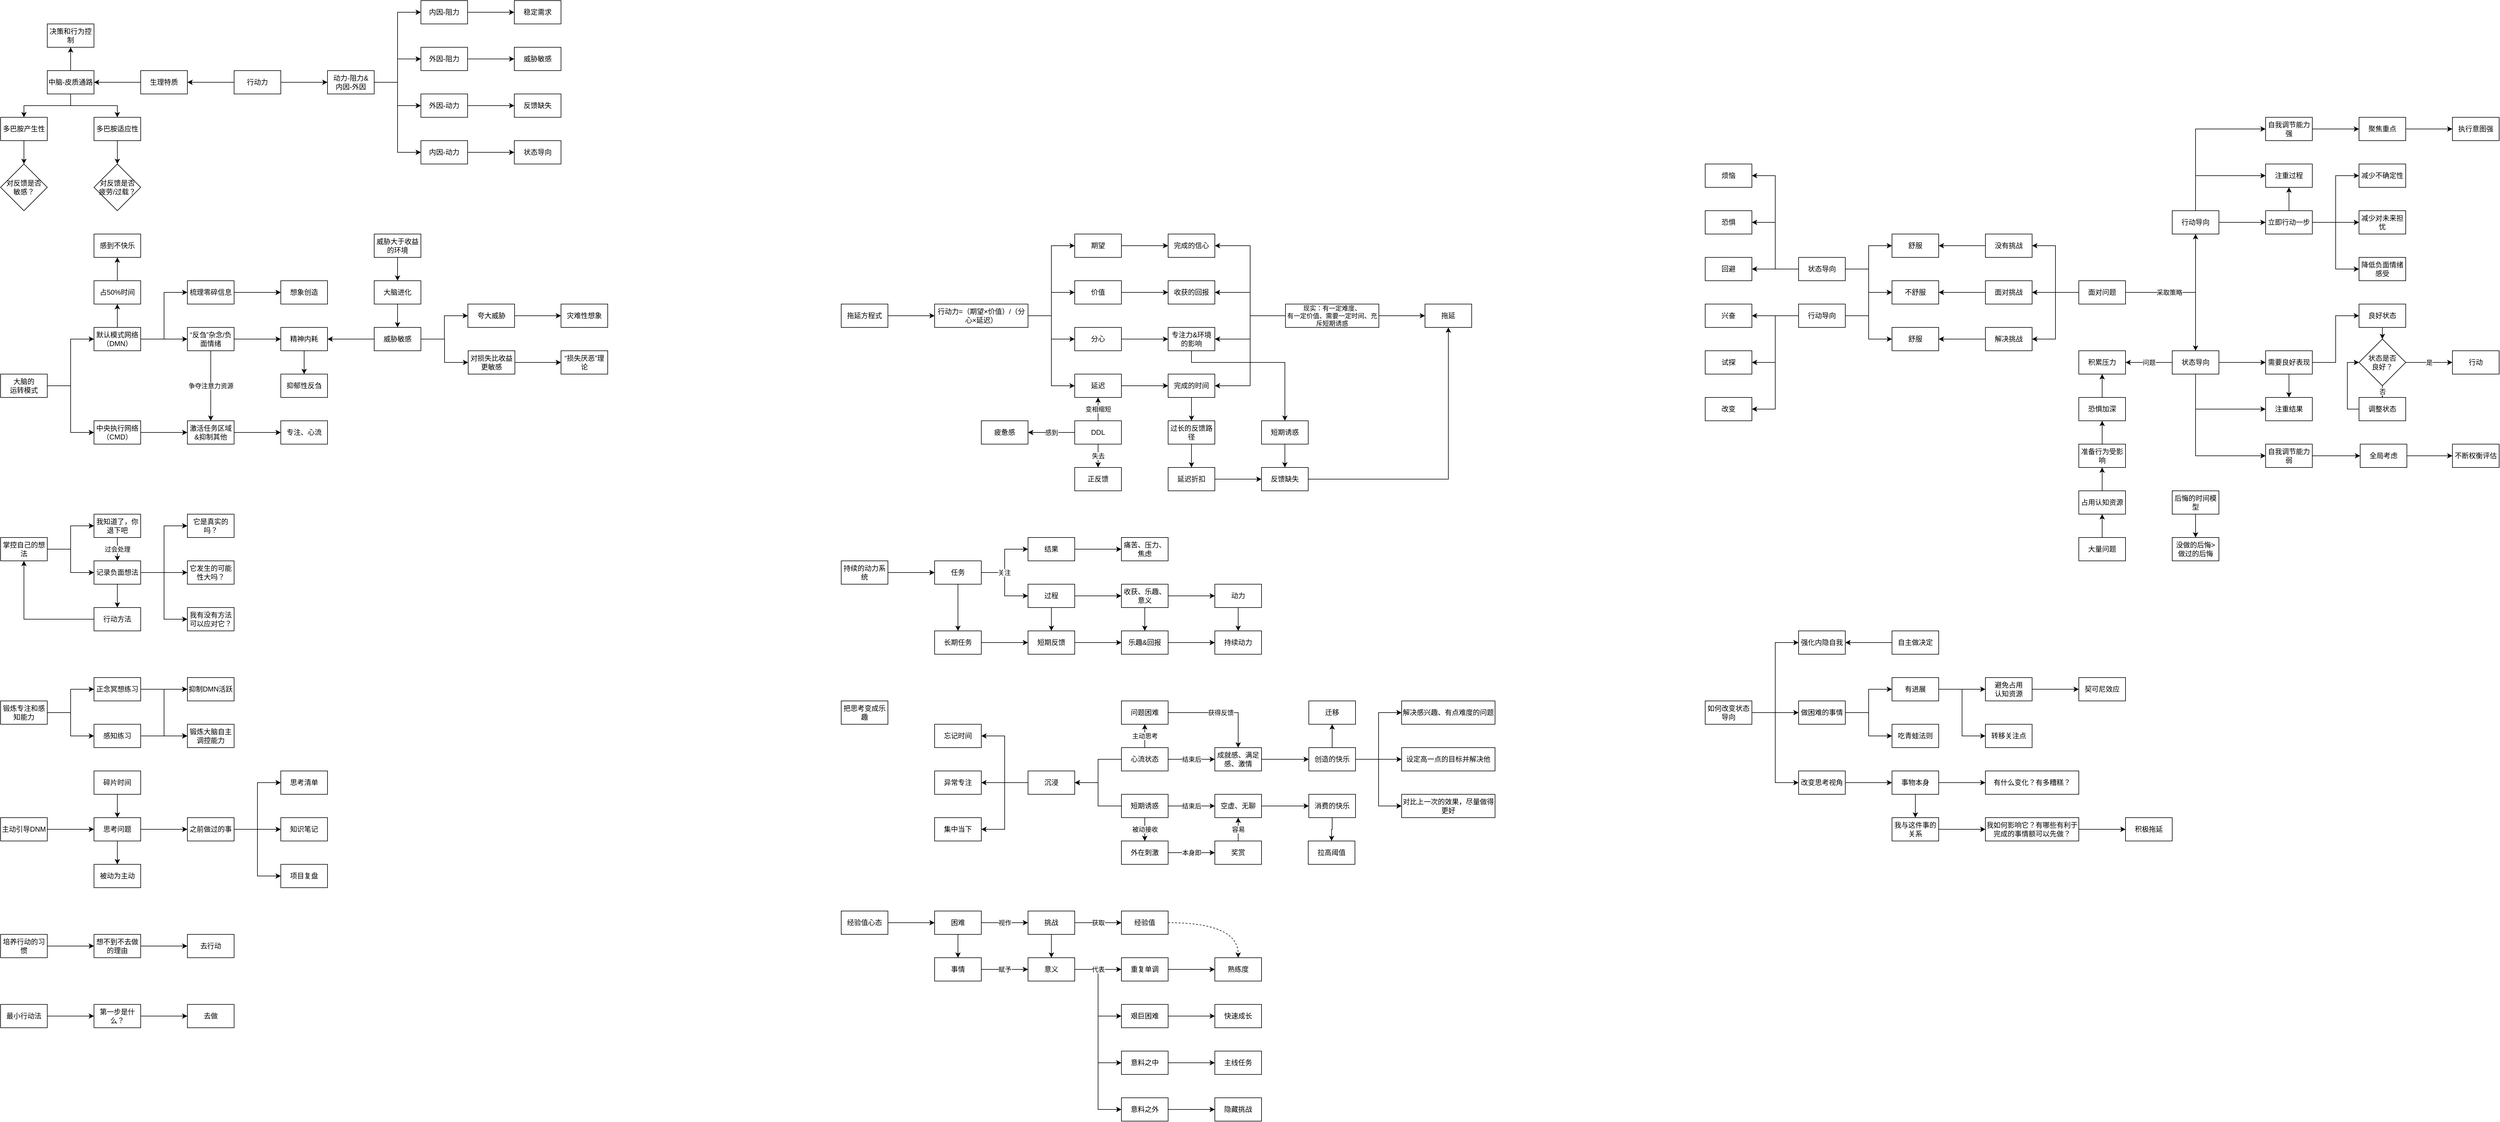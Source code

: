 <mxfile version="24.2.1" type="github">
  <diagram name="第 1 页" id="MuDdyFz6Uz0_iKUM-lLz">
    <mxGraphModel dx="836" dy="533" grid="1" gridSize="10" guides="1" tooltips="1" connect="1" arrows="1" fold="1" page="1" pageScale="1" pageWidth="827" pageHeight="1169" math="0" shadow="0">
      <root>
        <mxCell id="0" />
        <mxCell id="1" parent="0" />
        <mxCell id="L5y41yA0uB5syiD4GcEw-6" style="edgeStyle=orthogonalEdgeStyle;rounded=0;orthogonalLoop=1;jettySize=auto;html=1;" parent="1" source="L5y41yA0uB5syiD4GcEw-1" target="L5y41yA0uB5syiD4GcEw-2" edge="1">
          <mxGeometry relative="1" as="geometry" />
        </mxCell>
        <mxCell id="L5y41yA0uB5syiD4GcEw-26" style="edgeStyle=orthogonalEdgeStyle;rounded=0;orthogonalLoop=1;jettySize=auto;html=1;" parent="1" source="L5y41yA0uB5syiD4GcEw-1" target="L5y41yA0uB5syiD4GcEw-25" edge="1">
          <mxGeometry relative="1" as="geometry" />
        </mxCell>
        <mxCell id="L5y41yA0uB5syiD4GcEw-1" value="行动力" style="rounded=0;whiteSpace=wrap;html=1;" parent="1" vertex="1">
          <mxGeometry x="520" y="160" width="80" height="40" as="geometry" />
        </mxCell>
        <mxCell id="L5y41yA0uB5syiD4GcEw-7" style="edgeStyle=orthogonalEdgeStyle;rounded=0;orthogonalLoop=1;jettySize=auto;html=1;entryX=1;entryY=0.5;entryDx=0;entryDy=0;" parent="1" source="L5y41yA0uB5syiD4GcEw-2" target="L5y41yA0uB5syiD4GcEw-3" edge="1">
          <mxGeometry relative="1" as="geometry" />
        </mxCell>
        <mxCell id="L5y41yA0uB5syiD4GcEw-2" value="生理特质" style="rounded=0;whiteSpace=wrap;html=1;" parent="1" vertex="1">
          <mxGeometry x="360" y="160" width="80" height="40" as="geometry" />
        </mxCell>
        <mxCell id="L5y41yA0uB5syiD4GcEw-5" style="edgeStyle=orthogonalEdgeStyle;rounded=0;orthogonalLoop=1;jettySize=auto;html=1;entryX=0.5;entryY=1;entryDx=0;entryDy=0;" parent="1" source="L5y41yA0uB5syiD4GcEw-3" target="L5y41yA0uB5syiD4GcEw-4" edge="1">
          <mxGeometry relative="1" as="geometry" />
        </mxCell>
        <mxCell id="L5y41yA0uB5syiD4GcEw-9" style="edgeStyle=orthogonalEdgeStyle;rounded=0;orthogonalLoop=1;jettySize=auto;html=1;entryX=0.5;entryY=0;entryDx=0;entryDy=0;" parent="1" source="L5y41yA0uB5syiD4GcEw-3" target="L5y41yA0uB5syiD4GcEw-8" edge="1">
          <mxGeometry relative="1" as="geometry" />
        </mxCell>
        <mxCell id="L5y41yA0uB5syiD4GcEw-11" style="edgeStyle=orthogonalEdgeStyle;rounded=0;orthogonalLoop=1;jettySize=auto;html=1;entryX=0.5;entryY=0;entryDx=0;entryDy=0;" parent="1" source="L5y41yA0uB5syiD4GcEw-3" target="L5y41yA0uB5syiD4GcEw-10" edge="1">
          <mxGeometry relative="1" as="geometry" />
        </mxCell>
        <mxCell id="L5y41yA0uB5syiD4GcEw-3" value="中脑-皮质通路" style="rounded=0;whiteSpace=wrap;html=1;" parent="1" vertex="1">
          <mxGeometry x="200" y="160" width="80" height="40" as="geometry" />
        </mxCell>
        <mxCell id="L5y41yA0uB5syiD4GcEw-4" value="决策和行为控制" style="rounded=0;whiteSpace=wrap;html=1;" parent="1" vertex="1">
          <mxGeometry x="200" y="80" width="80" height="40" as="geometry" />
        </mxCell>
        <mxCell id="L5y41yA0uB5syiD4GcEw-20" style="edgeStyle=orthogonalEdgeStyle;rounded=0;orthogonalLoop=1;jettySize=auto;html=1;entryX=0.5;entryY=0;entryDx=0;entryDy=0;" parent="1" source="L5y41yA0uB5syiD4GcEw-8" edge="1">
          <mxGeometry relative="1" as="geometry">
            <mxPoint x="160" y="320" as="targetPoint" />
          </mxGeometry>
        </mxCell>
        <mxCell id="L5y41yA0uB5syiD4GcEw-8" value="多巴胺产生性" style="rounded=0;whiteSpace=wrap;html=1;" parent="1" vertex="1">
          <mxGeometry x="120" y="240" width="80" height="40" as="geometry" />
        </mxCell>
        <mxCell id="L5y41yA0uB5syiD4GcEw-24" style="edgeStyle=orthogonalEdgeStyle;rounded=0;orthogonalLoop=1;jettySize=auto;html=1;entryX=0.5;entryY=0;entryDx=0;entryDy=0;" parent="1" source="L5y41yA0uB5syiD4GcEw-10" target="L5y41yA0uB5syiD4GcEw-23" edge="1">
          <mxGeometry relative="1" as="geometry" />
        </mxCell>
        <mxCell id="L5y41yA0uB5syiD4GcEw-10" value="多巴胺适应性" style="rounded=0;whiteSpace=wrap;html=1;" parent="1" vertex="1">
          <mxGeometry x="280" y="240" width="80" height="40" as="geometry" />
        </mxCell>
        <mxCell id="L5y41yA0uB5syiD4GcEw-22" value="对反馈是否&lt;br&gt;敏感？" style="rhombus;whiteSpace=wrap;html=1;" parent="1" vertex="1">
          <mxGeometry x="120" y="320" width="80" height="80" as="geometry" />
        </mxCell>
        <mxCell id="L5y41yA0uB5syiD4GcEw-23" value="对反馈是否&lt;br&gt;疲劳/过载？" style="rhombus;whiteSpace=wrap;html=1;" parent="1" vertex="1">
          <mxGeometry x="280" y="320" width="80" height="80" as="geometry" />
        </mxCell>
        <mxCell id="L5y41yA0uB5syiD4GcEw-31" style="edgeStyle=orthogonalEdgeStyle;rounded=0;orthogonalLoop=1;jettySize=auto;html=1;entryX=0;entryY=0.5;entryDx=0;entryDy=0;" parent="1" source="L5y41yA0uB5syiD4GcEw-25" target="L5y41yA0uB5syiD4GcEw-27" edge="1">
          <mxGeometry relative="1" as="geometry" />
        </mxCell>
        <mxCell id="L5y41yA0uB5syiD4GcEw-32" style="edgeStyle=orthogonalEdgeStyle;rounded=0;orthogonalLoop=1;jettySize=auto;html=1;entryX=0;entryY=0.5;entryDx=0;entryDy=0;" parent="1" source="L5y41yA0uB5syiD4GcEw-25" target="L5y41yA0uB5syiD4GcEw-28" edge="1">
          <mxGeometry relative="1" as="geometry" />
        </mxCell>
        <mxCell id="L5y41yA0uB5syiD4GcEw-33" style="edgeStyle=orthogonalEdgeStyle;rounded=0;orthogonalLoop=1;jettySize=auto;html=1;entryX=0;entryY=0.5;entryDx=0;entryDy=0;" parent="1" source="L5y41yA0uB5syiD4GcEw-25" target="L5y41yA0uB5syiD4GcEw-29" edge="1">
          <mxGeometry relative="1" as="geometry" />
        </mxCell>
        <mxCell id="L5y41yA0uB5syiD4GcEw-34" style="edgeStyle=orthogonalEdgeStyle;rounded=0;orthogonalLoop=1;jettySize=auto;html=1;entryX=0;entryY=0.5;entryDx=0;entryDy=0;" parent="1" source="L5y41yA0uB5syiD4GcEw-25" target="L5y41yA0uB5syiD4GcEw-30" edge="1">
          <mxGeometry relative="1" as="geometry" />
        </mxCell>
        <mxCell id="L5y41yA0uB5syiD4GcEw-25" value="动力-阻力&amp;amp;&lt;br&gt;内因-外因" style="rounded=0;whiteSpace=wrap;html=1;" parent="1" vertex="1">
          <mxGeometry x="680" y="160" width="80" height="40" as="geometry" />
        </mxCell>
        <mxCell id="L5y41yA0uB5syiD4GcEw-36" style="edgeStyle=orthogonalEdgeStyle;rounded=0;orthogonalLoop=1;jettySize=auto;html=1;entryX=0;entryY=0.5;entryDx=0;entryDy=0;" parent="1" source="L5y41yA0uB5syiD4GcEw-27" target="L5y41yA0uB5syiD4GcEw-35" edge="1">
          <mxGeometry relative="1" as="geometry" />
        </mxCell>
        <mxCell id="L5y41yA0uB5syiD4GcEw-27" value="内因-阻力" style="rounded=0;whiteSpace=wrap;html=1;" parent="1" vertex="1">
          <mxGeometry x="840" y="40" width="80" height="40" as="geometry" />
        </mxCell>
        <mxCell id="L5y41yA0uB5syiD4GcEw-38" style="edgeStyle=orthogonalEdgeStyle;rounded=0;orthogonalLoop=1;jettySize=auto;html=1;" parent="1" source="L5y41yA0uB5syiD4GcEw-28" target="L5y41yA0uB5syiD4GcEw-37" edge="1">
          <mxGeometry relative="1" as="geometry" />
        </mxCell>
        <mxCell id="L5y41yA0uB5syiD4GcEw-28" value="外因-阻力" style="rounded=0;whiteSpace=wrap;html=1;" parent="1" vertex="1">
          <mxGeometry x="840" y="120" width="80" height="40" as="geometry" />
        </mxCell>
        <mxCell id="L5y41yA0uB5syiD4GcEw-40" style="edgeStyle=orthogonalEdgeStyle;rounded=0;orthogonalLoop=1;jettySize=auto;html=1;" parent="1" source="L5y41yA0uB5syiD4GcEw-29" target="L5y41yA0uB5syiD4GcEw-39" edge="1">
          <mxGeometry relative="1" as="geometry" />
        </mxCell>
        <mxCell id="L5y41yA0uB5syiD4GcEw-29" value="外因-动力" style="rounded=0;whiteSpace=wrap;html=1;" parent="1" vertex="1">
          <mxGeometry x="840" y="200" width="80" height="40" as="geometry" />
        </mxCell>
        <mxCell id="L5y41yA0uB5syiD4GcEw-42" style="edgeStyle=orthogonalEdgeStyle;rounded=0;orthogonalLoop=1;jettySize=auto;html=1;" parent="1" source="L5y41yA0uB5syiD4GcEw-30" target="L5y41yA0uB5syiD4GcEw-41" edge="1">
          <mxGeometry relative="1" as="geometry" />
        </mxCell>
        <mxCell id="L5y41yA0uB5syiD4GcEw-30" value="内因-动力" style="rounded=0;whiteSpace=wrap;html=1;" parent="1" vertex="1">
          <mxGeometry x="840" y="280" width="80" height="40" as="geometry" />
        </mxCell>
        <mxCell id="L5y41yA0uB5syiD4GcEw-35" value="稳定需求" style="rounded=0;whiteSpace=wrap;html=1;" parent="1" vertex="1">
          <mxGeometry x="1000" y="40" width="80" height="40" as="geometry" />
        </mxCell>
        <mxCell id="L5y41yA0uB5syiD4GcEw-37" value="威胁敏感" style="rounded=0;whiteSpace=wrap;html=1;" parent="1" vertex="1">
          <mxGeometry x="1000" y="120" width="80" height="40" as="geometry" />
        </mxCell>
        <mxCell id="L5y41yA0uB5syiD4GcEw-39" value="反馈缺失" style="rounded=0;whiteSpace=wrap;html=1;" parent="1" vertex="1">
          <mxGeometry x="1000" y="200" width="80" height="40" as="geometry" />
        </mxCell>
        <mxCell id="L5y41yA0uB5syiD4GcEw-41" value="状态导向" style="rounded=0;whiteSpace=wrap;html=1;" parent="1" vertex="1">
          <mxGeometry x="1000" y="280" width="80" height="40" as="geometry" />
        </mxCell>
        <mxCell id="L5y41yA0uB5syiD4GcEw-79" style="edgeStyle=orthogonalEdgeStyle;rounded=0;orthogonalLoop=1;jettySize=auto;html=1;entryX=0.5;entryY=1;entryDx=0;entryDy=0;" parent="1" source="L5y41yA0uB5syiD4GcEw-44" target="L5y41yA0uB5syiD4GcEw-78" edge="1">
          <mxGeometry relative="1" as="geometry" />
        </mxCell>
        <mxCell id="L5y41yA0uB5syiD4GcEw-44" value="占50%时间" style="rounded=0;whiteSpace=wrap;html=1;" parent="1" vertex="1">
          <mxGeometry x="280" y="520" width="80" height="40" as="geometry" />
        </mxCell>
        <mxCell id="L5y41yA0uB5syiD4GcEw-51" style="edgeStyle=orthogonalEdgeStyle;rounded=0;orthogonalLoop=1;jettySize=auto;html=1;" parent="1" source="L5y41yA0uB5syiD4GcEw-46" target="L5y41yA0uB5syiD4GcEw-48" edge="1">
          <mxGeometry relative="1" as="geometry">
            <Array as="points">
              <mxPoint x="240" y="700" />
              <mxPoint x="240" y="620" />
            </Array>
          </mxGeometry>
        </mxCell>
        <mxCell id="L5y41yA0uB5syiD4GcEw-52" style="edgeStyle=orthogonalEdgeStyle;rounded=0;orthogonalLoop=1;jettySize=auto;html=1;entryX=0;entryY=0.5;entryDx=0;entryDy=0;" parent="1" source="L5y41yA0uB5syiD4GcEw-46" target="L5y41yA0uB5syiD4GcEw-49" edge="1">
          <mxGeometry relative="1" as="geometry" />
        </mxCell>
        <mxCell id="L5y41yA0uB5syiD4GcEw-46" value="&lt;span style=&quot;text-align: left;&quot;&gt;大脑的&lt;br&gt;运转模式&lt;/span&gt;" style="rounded=0;whiteSpace=wrap;html=1;" parent="1" vertex="1">
          <mxGeometry x="120" y="680" width="80" height="40" as="geometry" />
        </mxCell>
        <mxCell id="L5y41yA0uB5syiD4GcEw-66" style="edgeStyle=orthogonalEdgeStyle;rounded=0;orthogonalLoop=1;jettySize=auto;html=1;" parent="1" source="L5y41yA0uB5syiD4GcEw-47" target="L5y41yA0uB5syiD4GcEw-65" edge="1">
          <mxGeometry relative="1" as="geometry" />
        </mxCell>
        <mxCell id="L5y41yA0uB5syiD4GcEw-47" value="&lt;div style=&quot;text-align: left;&quot;&gt;&lt;span style=&quot;background-color: initial;&quot;&gt;梳理零碎信息&lt;/span&gt;&lt;/div&gt;" style="rounded=0;whiteSpace=wrap;html=1;" parent="1" vertex="1">
          <mxGeometry x="440" y="520" width="80" height="40" as="geometry" />
        </mxCell>
        <mxCell id="L5y41yA0uB5syiD4GcEw-53" style="edgeStyle=orthogonalEdgeStyle;rounded=0;orthogonalLoop=1;jettySize=auto;html=1;entryX=0;entryY=0.5;entryDx=0;entryDy=0;" parent="1" source="L5y41yA0uB5syiD4GcEw-48" target="L5y41yA0uB5syiD4GcEw-47" edge="1">
          <mxGeometry relative="1" as="geometry" />
        </mxCell>
        <mxCell id="L5y41yA0uB5syiD4GcEw-58" style="edgeStyle=orthogonalEdgeStyle;rounded=0;orthogonalLoop=1;jettySize=auto;html=1;entryX=0;entryY=0.5;entryDx=0;entryDy=0;" parent="1" source="L5y41yA0uB5syiD4GcEw-48" target="L5y41yA0uB5syiD4GcEw-55" edge="1">
          <mxGeometry relative="1" as="geometry" />
        </mxCell>
        <mxCell id="L5y41yA0uB5syiD4GcEw-64" value="" style="edgeStyle=orthogonalEdgeStyle;rounded=0;orthogonalLoop=1;jettySize=auto;html=1;" parent="1" source="L5y41yA0uB5syiD4GcEw-48" target="L5y41yA0uB5syiD4GcEw-44" edge="1">
          <mxGeometry relative="1" as="geometry" />
        </mxCell>
        <mxCell id="L5y41yA0uB5syiD4GcEw-48" value="&lt;div style=&quot;&quot;&gt;&lt;span style=&quot;background-color: initial;&quot;&gt;默认模式网络（DMN）&lt;/span&gt;&lt;/div&gt;" style="rounded=0;whiteSpace=wrap;html=1;align=center;" parent="1" vertex="1">
          <mxGeometry x="280" y="600" width="80" height="40" as="geometry" />
        </mxCell>
        <mxCell id="L5y41yA0uB5syiD4GcEw-54" style="edgeStyle=orthogonalEdgeStyle;rounded=0;orthogonalLoop=1;jettySize=auto;html=1;entryX=0;entryY=0.5;entryDx=0;entryDy=0;" parent="1" source="L5y41yA0uB5syiD4GcEw-49" target="L5y41yA0uB5syiD4GcEw-50" edge="1">
          <mxGeometry relative="1" as="geometry" />
        </mxCell>
        <mxCell id="L5y41yA0uB5syiD4GcEw-49" value="&lt;div style=&quot;&quot;&gt;&lt;span style=&quot;background-color: initial;&quot;&gt;中央执行网络&lt;br&gt;（CMD）&lt;/span&gt;&lt;/div&gt;" style="rounded=0;whiteSpace=wrap;html=1;align=center;" parent="1" vertex="1">
          <mxGeometry x="280" y="760" width="80" height="40" as="geometry" />
        </mxCell>
        <mxCell id="L5y41yA0uB5syiD4GcEw-63" style="edgeStyle=orthogonalEdgeStyle;rounded=0;orthogonalLoop=1;jettySize=auto;html=1;" parent="1" source="L5y41yA0uB5syiD4GcEw-50" target="L5y41yA0uB5syiD4GcEw-61" edge="1">
          <mxGeometry relative="1" as="geometry" />
        </mxCell>
        <mxCell id="L5y41yA0uB5syiD4GcEw-50" value="&lt;div style=&quot;&quot;&gt;&lt;span style=&quot;background-color: initial;&quot;&gt;激活任务区域&amp;amp;抑制其他&lt;/span&gt;&lt;/div&gt;" style="rounded=0;whiteSpace=wrap;html=1;align=center;" parent="1" vertex="1">
          <mxGeometry x="440" y="760" width="80" height="40" as="geometry" />
        </mxCell>
        <mxCell id="L5y41yA0uB5syiD4GcEw-60" style="edgeStyle=orthogonalEdgeStyle;rounded=0;orthogonalLoop=1;jettySize=auto;html=1;" parent="1" source="L5y41yA0uB5syiD4GcEw-55" target="L5y41yA0uB5syiD4GcEw-59" edge="1">
          <mxGeometry relative="1" as="geometry" />
        </mxCell>
        <mxCell id="L5y41yA0uB5syiD4GcEw-67" value="争夺注意力资源" style="edgeStyle=orthogonalEdgeStyle;rounded=0;orthogonalLoop=1;jettySize=auto;html=1;" parent="1" source="L5y41yA0uB5syiD4GcEw-55" target="L5y41yA0uB5syiD4GcEw-50" edge="1">
          <mxGeometry relative="1" as="geometry" />
        </mxCell>
        <mxCell id="L5y41yA0uB5syiD4GcEw-55" value="&lt;div style=&quot;&quot;&gt;“反刍”杂念/负面情绪&lt;br&gt;&lt;/div&gt;" style="rounded=0;whiteSpace=wrap;html=1;align=center;" parent="1" vertex="1">
          <mxGeometry x="440" y="600" width="80" height="40" as="geometry" />
        </mxCell>
        <mxCell id="L5y41yA0uB5syiD4GcEw-87" style="edgeStyle=orthogonalEdgeStyle;rounded=0;orthogonalLoop=1;jettySize=auto;html=1;entryX=0.5;entryY=0;entryDx=0;entryDy=0;" parent="1" source="L5y41yA0uB5syiD4GcEw-59" target="L5y41yA0uB5syiD4GcEw-85" edge="1">
          <mxGeometry relative="1" as="geometry" />
        </mxCell>
        <mxCell id="L5y41yA0uB5syiD4GcEw-59" value="&lt;div style=&quot;&quot;&gt;精神内耗&lt;br&gt;&lt;/div&gt;" style="rounded=0;whiteSpace=wrap;html=1;align=center;" parent="1" vertex="1">
          <mxGeometry x="600" y="600" width="80" height="40" as="geometry" />
        </mxCell>
        <mxCell id="L5y41yA0uB5syiD4GcEw-61" value="&lt;div style=&quot;&quot;&gt;专注、心流&lt;/div&gt;" style="rounded=0;whiteSpace=wrap;html=1;align=center;" parent="1" vertex="1">
          <mxGeometry x="600" y="760" width="80" height="40" as="geometry" />
        </mxCell>
        <mxCell id="L5y41yA0uB5syiD4GcEw-65" value="&lt;div style=&quot;text-align: left;&quot;&gt;&lt;span style=&quot;background-color: initial;&quot;&gt;想象创造&lt;/span&gt;&lt;/div&gt;" style="rounded=0;whiteSpace=wrap;html=1;" parent="1" vertex="1">
          <mxGeometry x="600" y="520" width="80" height="40" as="geometry" />
        </mxCell>
        <mxCell id="L5y41yA0uB5syiD4GcEw-69" style="edgeStyle=orthogonalEdgeStyle;rounded=0;orthogonalLoop=1;jettySize=auto;html=1;entryX=1;entryY=0.5;entryDx=0;entryDy=0;" parent="1" source="L5y41yA0uB5syiD4GcEw-68" target="L5y41yA0uB5syiD4GcEw-59" edge="1">
          <mxGeometry relative="1" as="geometry" />
        </mxCell>
        <mxCell id="L5y41yA0uB5syiD4GcEw-76" style="edgeStyle=orthogonalEdgeStyle;rounded=0;orthogonalLoop=1;jettySize=auto;html=1;entryX=0;entryY=0.5;entryDx=0;entryDy=0;" parent="1" source="L5y41yA0uB5syiD4GcEw-68" target="L5y41yA0uB5syiD4GcEw-70" edge="1">
          <mxGeometry relative="1" as="geometry" />
        </mxCell>
        <mxCell id="L5y41yA0uB5syiD4GcEw-77" style="edgeStyle=orthogonalEdgeStyle;rounded=0;orthogonalLoop=1;jettySize=auto;html=1;entryX=0;entryY=0.5;entryDx=0;entryDy=0;" parent="1" source="L5y41yA0uB5syiD4GcEw-68" target="L5y41yA0uB5syiD4GcEw-75" edge="1">
          <mxGeometry relative="1" as="geometry" />
        </mxCell>
        <mxCell id="L5y41yA0uB5syiD4GcEw-68" value="&lt;div style=&quot;&quot;&gt;威胁敏感&lt;br&gt;&lt;/div&gt;" style="rounded=0;whiteSpace=wrap;html=1;align=center;" parent="1" vertex="1">
          <mxGeometry x="760" y="600" width="80" height="40" as="geometry" />
        </mxCell>
        <mxCell id="L5y41yA0uB5syiD4GcEw-84" value="" style="edgeStyle=orthogonalEdgeStyle;rounded=0;orthogonalLoop=1;jettySize=auto;html=1;" parent="1" source="L5y41yA0uB5syiD4GcEw-70" target="L5y41yA0uB5syiD4GcEw-83" edge="1">
          <mxGeometry relative="1" as="geometry" />
        </mxCell>
        <mxCell id="L5y41yA0uB5syiD4GcEw-70" value="&lt;div style=&quot;&quot;&gt;夸大威胁&lt;/div&gt;" style="rounded=0;whiteSpace=wrap;html=1;align=center;" parent="1" vertex="1">
          <mxGeometry x="920.5" y="560" width="80" height="40" as="geometry" />
        </mxCell>
        <mxCell id="L5y41yA0uB5syiD4GcEw-74" style="edgeStyle=orthogonalEdgeStyle;rounded=0;orthogonalLoop=1;jettySize=auto;html=1;entryX=0.5;entryY=0;entryDx=0;entryDy=0;" parent="1" source="L5y41yA0uB5syiD4GcEw-71" target="L5y41yA0uB5syiD4GcEw-68" edge="1">
          <mxGeometry relative="1" as="geometry" />
        </mxCell>
        <mxCell id="L5y41yA0uB5syiD4GcEw-71" value="大脑进化" style="rounded=0;whiteSpace=wrap;html=1;align=center;" parent="1" vertex="1">
          <mxGeometry x="760" y="520" width="80" height="40" as="geometry" />
        </mxCell>
        <mxCell id="L5y41yA0uB5syiD4GcEw-73" style="edgeStyle=orthogonalEdgeStyle;rounded=0;orthogonalLoop=1;jettySize=auto;html=1;entryX=0.5;entryY=0;entryDx=0;entryDy=0;" parent="1" source="L5y41yA0uB5syiD4GcEw-72" target="L5y41yA0uB5syiD4GcEw-71" edge="1">
          <mxGeometry relative="1" as="geometry" />
        </mxCell>
        <mxCell id="L5y41yA0uB5syiD4GcEw-72" value="威胁大于收益的环境" style="rounded=0;whiteSpace=wrap;html=1;align=center;" parent="1" vertex="1">
          <mxGeometry x="760" y="440" width="80" height="40" as="geometry" />
        </mxCell>
        <mxCell id="L5y41yA0uB5syiD4GcEw-81" style="edgeStyle=orthogonalEdgeStyle;rounded=0;orthogonalLoop=1;jettySize=auto;html=1;entryX=0;entryY=0.5;entryDx=0;entryDy=0;" parent="1" source="L5y41yA0uB5syiD4GcEw-75" target="L5y41yA0uB5syiD4GcEw-80" edge="1">
          <mxGeometry relative="1" as="geometry" />
        </mxCell>
        <mxCell id="L5y41yA0uB5syiD4GcEw-75" value="&lt;div style=&quot;&quot;&gt;对损失比收益更敏感&lt;/div&gt;" style="rounded=0;whiteSpace=wrap;html=1;align=center;" parent="1" vertex="1">
          <mxGeometry x="921" y="640" width="80" height="40" as="geometry" />
        </mxCell>
        <mxCell id="L5y41yA0uB5syiD4GcEw-78" value="感到不快乐" style="rounded=0;whiteSpace=wrap;html=1;" parent="1" vertex="1">
          <mxGeometry x="280" y="440" width="80" height="40" as="geometry" />
        </mxCell>
        <mxCell id="L5y41yA0uB5syiD4GcEw-80" value="&lt;div style=&quot;&quot;&gt;“损失厌恶”理论&lt;/div&gt;" style="rounded=0;whiteSpace=wrap;html=1;align=center;" parent="1" vertex="1">
          <mxGeometry x="1080" y="640" width="80" height="40" as="geometry" />
        </mxCell>
        <mxCell id="L5y41yA0uB5syiD4GcEw-83" value="&lt;div style=&quot;&quot;&gt;灾难性想象&lt;/div&gt;" style="rounded=0;whiteSpace=wrap;html=1;align=center;" parent="1" vertex="1">
          <mxGeometry x="1080" y="560" width="80" height="40" as="geometry" />
        </mxCell>
        <mxCell id="L5y41yA0uB5syiD4GcEw-85" value="&lt;div style=&quot;&quot;&gt;抑郁性反刍&lt;br&gt;&lt;/div&gt;" style="rounded=0;whiteSpace=wrap;html=1;align=center;" parent="1" vertex="1">
          <mxGeometry x="600" y="680" width="80" height="40" as="geometry" />
        </mxCell>
        <mxCell id="3quI_XcMpVdw5dfbe4QB-11" style="edgeStyle=orthogonalEdgeStyle;rounded=0;orthogonalLoop=1;jettySize=auto;html=1;" parent="1" source="3quI_XcMpVdw5dfbe4QB-1" target="3quI_XcMpVdw5dfbe4QB-2" edge="1">
          <mxGeometry relative="1" as="geometry" />
        </mxCell>
        <mxCell id="3quI_XcMpVdw5dfbe4QB-12" style="edgeStyle=orthogonalEdgeStyle;rounded=0;orthogonalLoop=1;jettySize=auto;html=1;entryX=0;entryY=0.5;entryDx=0;entryDy=0;" parent="1" source="3quI_XcMpVdw5dfbe4QB-1" target="3quI_XcMpVdw5dfbe4QB-3" edge="1">
          <mxGeometry relative="1" as="geometry" />
        </mxCell>
        <mxCell id="3quI_XcMpVdw5dfbe4QB-1" value="&lt;div style=&quot;&quot;&gt;&lt;span style=&quot;background-color: initial;&quot;&gt;掌控自己的想法&lt;/span&gt;&lt;/div&gt;" style="rounded=0;whiteSpace=wrap;html=1;align=center;" parent="1" vertex="1">
          <mxGeometry x="120" y="960" width="80" height="40" as="geometry" />
        </mxCell>
        <mxCell id="3quI_XcMpVdw5dfbe4QB-4" value="过会处理" style="edgeStyle=orthogonalEdgeStyle;rounded=0;orthogonalLoop=1;jettySize=auto;html=1;entryX=0.5;entryY=0;entryDx=0;entryDy=0;" parent="1" source="3quI_XcMpVdw5dfbe4QB-2" target="3quI_XcMpVdw5dfbe4QB-3" edge="1">
          <mxGeometry relative="1" as="geometry" />
        </mxCell>
        <mxCell id="3quI_XcMpVdw5dfbe4QB-2" value="&lt;div style=&quot;&quot;&gt;&lt;span style=&quot;background-color: initial;&quot;&gt;我知道了，你退下吧&lt;/span&gt;&lt;/div&gt;" style="rounded=0;whiteSpace=wrap;html=1;align=center;" parent="1" vertex="1">
          <mxGeometry x="280" y="920" width="80" height="40" as="geometry" />
        </mxCell>
        <mxCell id="3quI_XcMpVdw5dfbe4QB-8" style="edgeStyle=orthogonalEdgeStyle;rounded=0;orthogonalLoop=1;jettySize=auto;html=1;entryX=0;entryY=0.5;entryDx=0;entryDy=0;" parent="1" source="3quI_XcMpVdw5dfbe4QB-3" target="3quI_XcMpVdw5dfbe4QB-6" edge="1">
          <mxGeometry relative="1" as="geometry" />
        </mxCell>
        <mxCell id="3quI_XcMpVdw5dfbe4QB-9" style="edgeStyle=orthogonalEdgeStyle;rounded=0;orthogonalLoop=1;jettySize=auto;html=1;" parent="1" source="3quI_XcMpVdw5dfbe4QB-3" target="3quI_XcMpVdw5dfbe4QB-5" edge="1">
          <mxGeometry relative="1" as="geometry" />
        </mxCell>
        <mxCell id="3quI_XcMpVdw5dfbe4QB-10" style="edgeStyle=orthogonalEdgeStyle;rounded=0;orthogonalLoop=1;jettySize=auto;html=1;entryX=0;entryY=0.5;entryDx=0;entryDy=0;" parent="1" source="3quI_XcMpVdw5dfbe4QB-3" target="3quI_XcMpVdw5dfbe4QB-7" edge="1">
          <mxGeometry relative="1" as="geometry" />
        </mxCell>
        <mxCell id="3quI_XcMpVdw5dfbe4QB-14" style="edgeStyle=orthogonalEdgeStyle;rounded=0;orthogonalLoop=1;jettySize=auto;html=1;entryX=0.5;entryY=0;entryDx=0;entryDy=0;" parent="1" source="3quI_XcMpVdw5dfbe4QB-3" target="3quI_XcMpVdw5dfbe4QB-13" edge="1">
          <mxGeometry relative="1" as="geometry" />
        </mxCell>
        <mxCell id="3quI_XcMpVdw5dfbe4QB-3" value="&lt;div style=&quot;&quot;&gt;记录负面想法&lt;/div&gt;" style="rounded=0;whiteSpace=wrap;html=1;align=center;" parent="1" vertex="1">
          <mxGeometry x="280" y="1000" width="80" height="40" as="geometry" />
        </mxCell>
        <mxCell id="3quI_XcMpVdw5dfbe4QB-5" value="&lt;div style=&quot;&quot;&gt;它发生的可能性大吗？&lt;/div&gt;" style="rounded=0;whiteSpace=wrap;html=1;align=center;" parent="1" vertex="1">
          <mxGeometry x="440" y="1000" width="80" height="40" as="geometry" />
        </mxCell>
        <mxCell id="3quI_XcMpVdw5dfbe4QB-6" value="&lt;div style=&quot;&quot;&gt;它是真实的吗？&lt;/div&gt;" style="rounded=0;whiteSpace=wrap;html=1;align=center;" parent="1" vertex="1">
          <mxGeometry x="440" y="920" width="80" height="40" as="geometry" />
        </mxCell>
        <mxCell id="3quI_XcMpVdw5dfbe4QB-7" value="&lt;div style=&quot;&quot;&gt;我有没有方法可以应对它？&lt;/div&gt;" style="rounded=0;whiteSpace=wrap;html=1;align=center;" parent="1" vertex="1">
          <mxGeometry x="440" y="1080" width="80" height="40" as="geometry" />
        </mxCell>
        <mxCell id="3quI_XcMpVdw5dfbe4QB-15" style="edgeStyle=orthogonalEdgeStyle;rounded=0;orthogonalLoop=1;jettySize=auto;html=1;entryX=0.5;entryY=1;entryDx=0;entryDy=0;" parent="1" source="3quI_XcMpVdw5dfbe4QB-13" target="3quI_XcMpVdw5dfbe4QB-1" edge="1">
          <mxGeometry relative="1" as="geometry" />
        </mxCell>
        <mxCell id="3quI_XcMpVdw5dfbe4QB-13" value="&lt;div style=&quot;&quot;&gt;行动方法&lt;/div&gt;" style="rounded=0;whiteSpace=wrap;html=1;align=center;" parent="1" vertex="1">
          <mxGeometry x="280" y="1080" width="80" height="40" as="geometry" />
        </mxCell>
        <mxCell id="3quI_XcMpVdw5dfbe4QB-19" style="edgeStyle=orthogonalEdgeStyle;rounded=0;orthogonalLoop=1;jettySize=auto;html=1;entryX=0;entryY=0.5;entryDx=0;entryDy=0;" parent="1" source="3quI_XcMpVdw5dfbe4QB-16" target="3quI_XcMpVdw5dfbe4QB-17" edge="1">
          <mxGeometry relative="1" as="geometry" />
        </mxCell>
        <mxCell id="3quI_XcMpVdw5dfbe4QB-20" style="edgeStyle=orthogonalEdgeStyle;rounded=0;orthogonalLoop=1;jettySize=auto;html=1;entryX=0;entryY=0.5;entryDx=0;entryDy=0;" parent="1" source="3quI_XcMpVdw5dfbe4QB-16" target="3quI_XcMpVdw5dfbe4QB-18" edge="1">
          <mxGeometry relative="1" as="geometry" />
        </mxCell>
        <mxCell id="3quI_XcMpVdw5dfbe4QB-16" value="&lt;div style=&quot;&quot;&gt;锻炼专注和感知能力&lt;br&gt;&lt;/div&gt;" style="rounded=0;whiteSpace=wrap;html=1;align=center;" parent="1" vertex="1">
          <mxGeometry x="120" y="1240" width="80" height="40" as="geometry" />
        </mxCell>
        <mxCell id="3quI_XcMpVdw5dfbe4QB-23" style="edgeStyle=orthogonalEdgeStyle;rounded=0;orthogonalLoop=1;jettySize=auto;html=1;" parent="1" source="3quI_XcMpVdw5dfbe4QB-17" target="3quI_XcMpVdw5dfbe4QB-21" edge="1">
          <mxGeometry relative="1" as="geometry" />
        </mxCell>
        <mxCell id="3quI_XcMpVdw5dfbe4QB-26" style="edgeStyle=orthogonalEdgeStyle;rounded=0;orthogonalLoop=1;jettySize=auto;html=1;entryX=0;entryY=0.5;entryDx=0;entryDy=0;" parent="1" source="3quI_XcMpVdw5dfbe4QB-17" target="3quI_XcMpVdw5dfbe4QB-22" edge="1">
          <mxGeometry relative="1" as="geometry" />
        </mxCell>
        <mxCell id="3quI_XcMpVdw5dfbe4QB-17" value="&lt;div style=&quot;&quot;&gt;正念冥想练习&lt;br&gt;&lt;/div&gt;" style="rounded=0;whiteSpace=wrap;html=1;align=center;" parent="1" vertex="1">
          <mxGeometry x="280" y="1200" width="80" height="40" as="geometry" />
        </mxCell>
        <mxCell id="3quI_XcMpVdw5dfbe4QB-24" style="edgeStyle=orthogonalEdgeStyle;rounded=0;orthogonalLoop=1;jettySize=auto;html=1;" parent="1" source="3quI_XcMpVdw5dfbe4QB-18" target="3quI_XcMpVdw5dfbe4QB-22" edge="1">
          <mxGeometry relative="1" as="geometry" />
        </mxCell>
        <mxCell id="3quI_XcMpVdw5dfbe4QB-25" style="edgeStyle=orthogonalEdgeStyle;rounded=0;orthogonalLoop=1;jettySize=auto;html=1;entryX=0;entryY=0.5;entryDx=0;entryDy=0;" parent="1" source="3quI_XcMpVdw5dfbe4QB-18" target="3quI_XcMpVdw5dfbe4QB-21" edge="1">
          <mxGeometry relative="1" as="geometry" />
        </mxCell>
        <mxCell id="3quI_XcMpVdw5dfbe4QB-18" value="&lt;div style=&quot;&quot;&gt;感知练习&lt;br&gt;&lt;/div&gt;" style="rounded=0;whiteSpace=wrap;html=1;align=center;" parent="1" vertex="1">
          <mxGeometry x="280" y="1280" width="80" height="40" as="geometry" />
        </mxCell>
        <mxCell id="3quI_XcMpVdw5dfbe4QB-21" value="&lt;div style=&quot;&quot;&gt;抑制DMN活跃&lt;br&gt;&lt;/div&gt;" style="rounded=0;whiteSpace=wrap;html=1;align=center;" parent="1" vertex="1">
          <mxGeometry x="440" y="1200" width="80" height="40" as="geometry" />
        </mxCell>
        <mxCell id="3quI_XcMpVdw5dfbe4QB-22" value="&lt;div style=&quot;&quot;&gt;锻炼大脑自主调控能力&lt;br&gt;&lt;/div&gt;" style="rounded=0;whiteSpace=wrap;html=1;align=center;" parent="1" vertex="1">
          <mxGeometry x="440" y="1280" width="80" height="40" as="geometry" />
        </mxCell>
        <mxCell id="3quI_XcMpVdw5dfbe4QB-30" style="edgeStyle=orthogonalEdgeStyle;rounded=0;orthogonalLoop=1;jettySize=auto;html=1;entryX=0;entryY=0.5;entryDx=0;entryDy=0;" parent="1" source="3quI_XcMpVdw5dfbe4QB-28" target="3quI_XcMpVdw5dfbe4QB-29" edge="1">
          <mxGeometry relative="1" as="geometry" />
        </mxCell>
        <mxCell id="3quI_XcMpVdw5dfbe4QB-28" value="&lt;div style=&quot;&quot;&gt;主动引导DNM&lt;br&gt;&lt;/div&gt;" style="rounded=0;whiteSpace=wrap;html=1;align=center;" parent="1" vertex="1">
          <mxGeometry x="120" y="1440" width="80" height="40" as="geometry" />
        </mxCell>
        <mxCell id="3quI_XcMpVdw5dfbe4QB-32" style="edgeStyle=orthogonalEdgeStyle;rounded=0;orthogonalLoop=1;jettySize=auto;html=1;" parent="1" source="3quI_XcMpVdw5dfbe4QB-29" target="3quI_XcMpVdw5dfbe4QB-31" edge="1">
          <mxGeometry relative="1" as="geometry" />
        </mxCell>
        <mxCell id="3quI_XcMpVdw5dfbe4QB-40" style="edgeStyle=orthogonalEdgeStyle;rounded=0;orthogonalLoop=1;jettySize=auto;html=1;" parent="1" source="3quI_XcMpVdw5dfbe4QB-29" target="3quI_XcMpVdw5dfbe4QB-39" edge="1">
          <mxGeometry relative="1" as="geometry" />
        </mxCell>
        <mxCell id="3quI_XcMpVdw5dfbe4QB-29" value="&lt;div style=&quot;&quot;&gt;思考问题&lt;br&gt;&lt;/div&gt;" style="rounded=0;whiteSpace=wrap;html=1;align=center;" parent="1" vertex="1">
          <mxGeometry x="280" y="1440" width="80" height="40" as="geometry" />
        </mxCell>
        <mxCell id="3quI_XcMpVdw5dfbe4QB-31" value="&lt;div style=&quot;&quot;&gt;被动为主动&lt;br&gt;&lt;/div&gt;" style="rounded=0;whiteSpace=wrap;html=1;align=center;" parent="1" vertex="1">
          <mxGeometry x="280" y="1520" width="80" height="40" as="geometry" />
        </mxCell>
        <mxCell id="3quI_XcMpVdw5dfbe4QB-34" style="edgeStyle=orthogonalEdgeStyle;rounded=0;orthogonalLoop=1;jettySize=auto;html=1;" parent="1" source="3quI_XcMpVdw5dfbe4QB-33" target="3quI_XcMpVdw5dfbe4QB-29" edge="1">
          <mxGeometry relative="1" as="geometry" />
        </mxCell>
        <mxCell id="3quI_XcMpVdw5dfbe4QB-33" value="&lt;div style=&quot;&quot;&gt;碎片时间&lt;/div&gt;" style="rounded=0;whiteSpace=wrap;html=1;align=center;" parent="1" vertex="1">
          <mxGeometry x="280" y="1360" width="80" height="40" as="geometry" />
        </mxCell>
        <mxCell id="3quI_XcMpVdw5dfbe4QB-35" value="&lt;div style=&quot;&quot;&gt;思考清单&lt;br&gt;&lt;/div&gt;" style="rounded=0;whiteSpace=wrap;html=1;align=center;" parent="1" vertex="1">
          <mxGeometry x="600" y="1360" width="80" height="40" as="geometry" />
        </mxCell>
        <mxCell id="3quI_XcMpVdw5dfbe4QB-36" value="&lt;div style=&quot;&quot;&gt;知识笔记&lt;br&gt;&lt;/div&gt;" style="rounded=0;whiteSpace=wrap;html=1;align=center;" parent="1" vertex="1">
          <mxGeometry x="600" y="1440" width="80" height="40" as="geometry" />
        </mxCell>
        <mxCell id="3quI_XcMpVdw5dfbe4QB-43" style="edgeStyle=orthogonalEdgeStyle;rounded=0;orthogonalLoop=1;jettySize=auto;html=1;entryX=0;entryY=0.5;entryDx=0;entryDy=0;" parent="1" source="3quI_XcMpVdw5dfbe4QB-39" target="3quI_XcMpVdw5dfbe4QB-35" edge="1">
          <mxGeometry relative="1" as="geometry" />
        </mxCell>
        <mxCell id="3quI_XcMpVdw5dfbe4QB-44" style="edgeStyle=orthogonalEdgeStyle;rounded=0;orthogonalLoop=1;jettySize=auto;html=1;" parent="1" source="3quI_XcMpVdw5dfbe4QB-39" target="3quI_XcMpVdw5dfbe4QB-36" edge="1">
          <mxGeometry relative="1" as="geometry" />
        </mxCell>
        <mxCell id="3quI_XcMpVdw5dfbe4QB-45" style="edgeStyle=orthogonalEdgeStyle;rounded=0;orthogonalLoop=1;jettySize=auto;html=1;entryX=0;entryY=0.5;entryDx=0;entryDy=0;" parent="1" source="3quI_XcMpVdw5dfbe4QB-39" target="3quI_XcMpVdw5dfbe4QB-42" edge="1">
          <mxGeometry relative="1" as="geometry" />
        </mxCell>
        <mxCell id="3quI_XcMpVdw5dfbe4QB-39" value="&lt;div style=&quot;&quot;&gt;之前做过的事&lt;br&gt;&lt;/div&gt;" style="rounded=0;whiteSpace=wrap;html=1;align=center;" parent="1" vertex="1">
          <mxGeometry x="440" y="1440" width="80" height="40" as="geometry" />
        </mxCell>
        <mxCell id="3quI_XcMpVdw5dfbe4QB-42" value="&lt;div style=&quot;&quot;&gt;项目复盘&lt;br&gt;&lt;/div&gt;" style="rounded=0;whiteSpace=wrap;html=1;align=center;" parent="1" vertex="1">
          <mxGeometry x="600" y="1520" width="80" height="40" as="geometry" />
        </mxCell>
        <mxCell id="3quI_XcMpVdw5dfbe4QB-49" style="edgeStyle=orthogonalEdgeStyle;rounded=0;orthogonalLoop=1;jettySize=auto;html=1;" parent="1" source="3quI_XcMpVdw5dfbe4QB-46" target="3quI_XcMpVdw5dfbe4QB-47" edge="1">
          <mxGeometry relative="1" as="geometry" />
        </mxCell>
        <mxCell id="3quI_XcMpVdw5dfbe4QB-46" value="&lt;div style=&quot;&quot;&gt;培养行动的习惯&lt;br&gt;&lt;/div&gt;" style="rounded=0;whiteSpace=wrap;html=1;align=center;" parent="1" vertex="1">
          <mxGeometry x="120" y="1640" width="80" height="40" as="geometry" />
        </mxCell>
        <mxCell id="3quI_XcMpVdw5dfbe4QB-50" style="edgeStyle=orthogonalEdgeStyle;rounded=0;orthogonalLoop=1;jettySize=auto;html=1;" parent="1" source="3quI_XcMpVdw5dfbe4QB-47" target="3quI_XcMpVdw5dfbe4QB-48" edge="1">
          <mxGeometry relative="1" as="geometry" />
        </mxCell>
        <mxCell id="3quI_XcMpVdw5dfbe4QB-47" value="&lt;div style=&quot;&quot;&gt;想不到不去做的理由&lt;br&gt;&lt;/div&gt;" style="rounded=0;whiteSpace=wrap;html=1;align=center;" parent="1" vertex="1">
          <mxGeometry x="280" y="1640" width="80" height="40" as="geometry" />
        </mxCell>
        <mxCell id="3quI_XcMpVdw5dfbe4QB-48" value="&lt;div style=&quot;&quot;&gt;去行动&lt;br&gt;&lt;/div&gt;" style="rounded=0;whiteSpace=wrap;html=1;align=center;" parent="1" vertex="1">
          <mxGeometry x="440" y="1640" width="80" height="40" as="geometry" />
        </mxCell>
        <mxCell id="3quI_XcMpVdw5dfbe4QB-53" style="edgeStyle=orthogonalEdgeStyle;rounded=0;orthogonalLoop=1;jettySize=auto;html=1;" parent="1" source="3quI_XcMpVdw5dfbe4QB-51" target="3quI_XcMpVdw5dfbe4QB-52" edge="1">
          <mxGeometry relative="1" as="geometry" />
        </mxCell>
        <mxCell id="3quI_XcMpVdw5dfbe4QB-51" value="&lt;div style=&quot;&quot;&gt;最小行动法&lt;br&gt;&lt;/div&gt;" style="rounded=0;whiteSpace=wrap;html=1;align=center;" parent="1" vertex="1">
          <mxGeometry x="120" y="1760" width="80" height="40" as="geometry" />
        </mxCell>
        <mxCell id="3quI_XcMpVdw5dfbe4QB-55" style="edgeStyle=orthogonalEdgeStyle;rounded=0;orthogonalLoop=1;jettySize=auto;html=1;" parent="1" source="3quI_XcMpVdw5dfbe4QB-52" target="3quI_XcMpVdw5dfbe4QB-54" edge="1">
          <mxGeometry relative="1" as="geometry" />
        </mxCell>
        <mxCell id="3quI_XcMpVdw5dfbe4QB-52" value="&lt;div style=&quot;&quot;&gt;第一步是什么？&lt;br&gt;&lt;/div&gt;" style="rounded=0;whiteSpace=wrap;html=1;align=center;" parent="1" vertex="1">
          <mxGeometry x="280" y="1760" width="80" height="40" as="geometry" />
        </mxCell>
        <mxCell id="3quI_XcMpVdw5dfbe4QB-54" value="&lt;div style=&quot;&quot;&gt;去做&lt;br&gt;&lt;/div&gt;" style="rounded=0;whiteSpace=wrap;html=1;align=center;" parent="1" vertex="1">
          <mxGeometry x="440" y="1760" width="80" height="40" as="geometry" />
        </mxCell>
        <mxCell id="3quI_XcMpVdw5dfbe4QB-112" style="edgeStyle=orthogonalEdgeStyle;rounded=0;orthogonalLoop=1;jettySize=auto;html=1;" parent="1" source="3quI_XcMpVdw5dfbe4QB-56" target="3quI_XcMpVdw5dfbe4QB-108" edge="1">
          <mxGeometry relative="1" as="geometry" />
        </mxCell>
        <mxCell id="3quI_XcMpVdw5dfbe4QB-56" value="&lt;div style=&quot;text-align: left;&quot;&gt;反馈缺失&lt;/div&gt;" style="rounded=0;whiteSpace=wrap;html=1;" parent="1" vertex="1">
          <mxGeometry x="2280" y="840" width="80" height="40" as="geometry" />
        </mxCell>
        <mxCell id="3quI_XcMpVdw5dfbe4QB-59" style="edgeStyle=orthogonalEdgeStyle;rounded=0;orthogonalLoop=1;jettySize=auto;html=1;" parent="1" source="3quI_XcMpVdw5dfbe4QB-57" target="3quI_XcMpVdw5dfbe4QB-58" edge="1">
          <mxGeometry relative="1" as="geometry" />
        </mxCell>
        <mxCell id="3quI_XcMpVdw5dfbe4QB-57" value="&lt;div style=&quot;text-align: left;&quot;&gt;拖延方程式&lt;/div&gt;" style="rounded=0;whiteSpace=wrap;html=1;" parent="1" vertex="1">
          <mxGeometry x="1560" y="560" width="80" height="40" as="geometry" />
        </mxCell>
        <mxCell id="3quI_XcMpVdw5dfbe4QB-64" style="edgeStyle=orthogonalEdgeStyle;rounded=0;orthogonalLoop=1;jettySize=auto;html=1;entryX=0;entryY=0.5;entryDx=0;entryDy=0;" parent="1" source="3quI_XcMpVdw5dfbe4QB-58" target="3quI_XcMpVdw5dfbe4QB-60" edge="1">
          <mxGeometry relative="1" as="geometry" />
        </mxCell>
        <mxCell id="3quI_XcMpVdw5dfbe4QB-65" style="edgeStyle=orthogonalEdgeStyle;rounded=0;orthogonalLoop=1;jettySize=auto;html=1;" parent="1" source="3quI_XcMpVdw5dfbe4QB-58" target="3quI_XcMpVdw5dfbe4QB-61" edge="1">
          <mxGeometry relative="1" as="geometry" />
        </mxCell>
        <mxCell id="3quI_XcMpVdw5dfbe4QB-66" style="edgeStyle=orthogonalEdgeStyle;rounded=0;orthogonalLoop=1;jettySize=auto;html=1;" parent="1" source="3quI_XcMpVdw5dfbe4QB-58" target="3quI_XcMpVdw5dfbe4QB-62" edge="1">
          <mxGeometry relative="1" as="geometry" />
        </mxCell>
        <mxCell id="3quI_XcMpVdw5dfbe4QB-67" style="edgeStyle=orthogonalEdgeStyle;rounded=0;orthogonalLoop=1;jettySize=auto;html=1;entryX=0;entryY=0.5;entryDx=0;entryDy=0;" parent="1" source="3quI_XcMpVdw5dfbe4QB-58" target="3quI_XcMpVdw5dfbe4QB-63" edge="1">
          <mxGeometry relative="1" as="geometry" />
        </mxCell>
        <mxCell id="3quI_XcMpVdw5dfbe4QB-58" value="&lt;div style=&quot;&quot;&gt;行动力=（期望×价值）/（分心×延迟）&lt;/div&gt;" style="rounded=0;whiteSpace=wrap;html=1;align=center;" parent="1" vertex="1">
          <mxGeometry x="1720" y="560" width="160" height="40" as="geometry" />
        </mxCell>
        <mxCell id="3quI_XcMpVdw5dfbe4QB-72" style="edgeStyle=orthogonalEdgeStyle;rounded=0;orthogonalLoop=1;jettySize=auto;html=1;" parent="1" source="3quI_XcMpVdw5dfbe4QB-60" target="3quI_XcMpVdw5dfbe4QB-68" edge="1">
          <mxGeometry relative="1" as="geometry" />
        </mxCell>
        <mxCell id="3quI_XcMpVdw5dfbe4QB-60" value="&lt;div style=&quot;text-align: left;&quot;&gt;期望&lt;/div&gt;" style="rounded=0;whiteSpace=wrap;html=1;" parent="1" vertex="1">
          <mxGeometry x="1960" y="440" width="80" height="40" as="geometry" />
        </mxCell>
        <mxCell id="3quI_XcMpVdw5dfbe4QB-73" style="edgeStyle=orthogonalEdgeStyle;rounded=0;orthogonalLoop=1;jettySize=auto;html=1;" parent="1" source="3quI_XcMpVdw5dfbe4QB-61" target="3quI_XcMpVdw5dfbe4QB-69" edge="1">
          <mxGeometry relative="1" as="geometry" />
        </mxCell>
        <mxCell id="3quI_XcMpVdw5dfbe4QB-61" value="&lt;div style=&quot;text-align: left;&quot;&gt;价值&lt;/div&gt;" style="rounded=0;whiteSpace=wrap;html=1;" parent="1" vertex="1">
          <mxGeometry x="1960" y="520" width="80" height="40" as="geometry" />
        </mxCell>
        <mxCell id="3quI_XcMpVdw5dfbe4QB-74" style="edgeStyle=orthogonalEdgeStyle;rounded=0;orthogonalLoop=1;jettySize=auto;html=1;" parent="1" source="3quI_XcMpVdw5dfbe4QB-62" target="3quI_XcMpVdw5dfbe4QB-70" edge="1">
          <mxGeometry relative="1" as="geometry" />
        </mxCell>
        <mxCell id="3quI_XcMpVdw5dfbe4QB-62" value="&lt;div style=&quot;text-align: left;&quot;&gt;分心&lt;/div&gt;" style="rounded=0;whiteSpace=wrap;html=1;" parent="1" vertex="1">
          <mxGeometry x="1960" y="600" width="80" height="40" as="geometry" />
        </mxCell>
        <mxCell id="3quI_XcMpVdw5dfbe4QB-75" style="edgeStyle=orthogonalEdgeStyle;rounded=0;orthogonalLoop=1;jettySize=auto;html=1;" parent="1" source="3quI_XcMpVdw5dfbe4QB-63" target="3quI_XcMpVdw5dfbe4QB-71" edge="1">
          <mxGeometry relative="1" as="geometry" />
        </mxCell>
        <mxCell id="3quI_XcMpVdw5dfbe4QB-63" value="&lt;div style=&quot;text-align: left;&quot;&gt;延迟&lt;/div&gt;" style="rounded=0;whiteSpace=wrap;html=1;" parent="1" vertex="1">
          <mxGeometry x="1960" y="680" width="80" height="40" as="geometry" />
        </mxCell>
        <mxCell id="3quI_XcMpVdw5dfbe4QB-68" value="&lt;div style=&quot;text-align: left;&quot;&gt;完成的信心&lt;/div&gt;" style="rounded=0;whiteSpace=wrap;html=1;" parent="1" vertex="1">
          <mxGeometry x="2120" y="440" width="80" height="40" as="geometry" />
        </mxCell>
        <mxCell id="3quI_XcMpVdw5dfbe4QB-69" value="&lt;div style=&quot;text-align: left;&quot;&gt;收获的回报&lt;/div&gt;" style="rounded=0;whiteSpace=wrap;html=1;" parent="1" vertex="1">
          <mxGeometry x="2120" y="520" width="80" height="40" as="geometry" />
        </mxCell>
        <mxCell id="3quI_XcMpVdw5dfbe4QB-97" style="edgeStyle=orthogonalEdgeStyle;rounded=0;orthogonalLoop=1;jettySize=auto;html=1;" parent="1" source="3quI_XcMpVdw5dfbe4QB-70" target="3quI_XcMpVdw5dfbe4QB-96" edge="1">
          <mxGeometry relative="1" as="geometry">
            <Array as="points">
              <mxPoint x="2160" y="660" />
              <mxPoint x="2320" y="660" />
            </Array>
          </mxGeometry>
        </mxCell>
        <mxCell id="3quI_XcMpVdw5dfbe4QB-70" value="&lt;div style=&quot;&quot;&gt;专注力&amp;amp;环境的影响&lt;/div&gt;" style="rounded=0;whiteSpace=wrap;html=1;align=center;" parent="1" vertex="1">
          <mxGeometry x="2120" y="600" width="80" height="40" as="geometry" />
        </mxCell>
        <mxCell id="3quI_XcMpVdw5dfbe4QB-98" style="edgeStyle=orthogonalEdgeStyle;rounded=0;orthogonalLoop=1;jettySize=auto;html=1;" parent="1" source="3quI_XcMpVdw5dfbe4QB-71" target="3quI_XcMpVdw5dfbe4QB-95" edge="1">
          <mxGeometry relative="1" as="geometry" />
        </mxCell>
        <mxCell id="3quI_XcMpVdw5dfbe4QB-71" value="&lt;div style=&quot;text-align: left;&quot;&gt;完成的时间&lt;/div&gt;" style="rounded=0;whiteSpace=wrap;html=1;" parent="1" vertex="1">
          <mxGeometry x="2120" y="680" width="80" height="40" as="geometry" />
        </mxCell>
        <mxCell id="3quI_XcMpVdw5dfbe4QB-105" style="edgeStyle=orthogonalEdgeStyle;rounded=0;orthogonalLoop=1;jettySize=auto;html=1;entryX=1;entryY=0.5;entryDx=0;entryDy=0;" parent="1" source="3quI_XcMpVdw5dfbe4QB-84" target="3quI_XcMpVdw5dfbe4QB-68" edge="1">
          <mxGeometry relative="1" as="geometry" />
        </mxCell>
        <mxCell id="3quI_XcMpVdw5dfbe4QB-106" style="edgeStyle=orthogonalEdgeStyle;rounded=0;orthogonalLoop=1;jettySize=auto;html=1;entryX=1;entryY=0.5;entryDx=0;entryDy=0;" parent="1" source="3quI_XcMpVdw5dfbe4QB-84" target="3quI_XcMpVdw5dfbe4QB-69" edge="1">
          <mxGeometry relative="1" as="geometry" />
        </mxCell>
        <mxCell id="3quI_XcMpVdw5dfbe4QB-107" style="edgeStyle=orthogonalEdgeStyle;rounded=0;orthogonalLoop=1;jettySize=auto;html=1;entryX=1;entryY=0.5;entryDx=0;entryDy=0;" parent="1" source="3quI_XcMpVdw5dfbe4QB-84" target="3quI_XcMpVdw5dfbe4QB-71" edge="1">
          <mxGeometry relative="1" as="geometry" />
        </mxCell>
        <mxCell id="3quI_XcMpVdw5dfbe4QB-109" style="edgeStyle=orthogonalEdgeStyle;rounded=0;orthogonalLoop=1;jettySize=auto;html=1;" parent="1" source="3quI_XcMpVdw5dfbe4QB-84" target="3quI_XcMpVdw5dfbe4QB-108" edge="1">
          <mxGeometry relative="1" as="geometry" />
        </mxCell>
        <mxCell id="3quI_XcMpVdw5dfbe4QB-114" style="edgeStyle=orthogonalEdgeStyle;rounded=0;orthogonalLoop=1;jettySize=auto;html=1;entryX=1;entryY=0.5;entryDx=0;entryDy=0;" parent="1" source="3quI_XcMpVdw5dfbe4QB-84" target="3quI_XcMpVdw5dfbe4QB-70" edge="1">
          <mxGeometry relative="1" as="geometry" />
        </mxCell>
        <mxCell id="3quI_XcMpVdw5dfbe4QB-84" value="&lt;div style=&quot;font-size: 11px;&quot;&gt;现实：有一定难度、&lt;br style=&quot;font-size: 11px;&quot;&gt;有一定价值、需要一定时间、充斥短期诱惑&lt;/div&gt;" style="rounded=0;whiteSpace=wrap;html=1;align=center;fontSize=11;" parent="1" vertex="1">
          <mxGeometry x="2321" y="560" width="160" height="40" as="geometry" />
        </mxCell>
        <mxCell id="3quI_XcMpVdw5dfbe4QB-89" value="变相缩短" style="edgeStyle=orthogonalEdgeStyle;rounded=0;orthogonalLoop=1;jettySize=auto;html=1;" parent="1" source="3quI_XcMpVdw5dfbe4QB-88" target="3quI_XcMpVdw5dfbe4QB-63" edge="1">
          <mxGeometry relative="1" as="geometry" />
        </mxCell>
        <mxCell id="3quI_XcMpVdw5dfbe4QB-91" value="失去" style="edgeStyle=orthogonalEdgeStyle;rounded=0;orthogonalLoop=1;jettySize=auto;html=1;entryX=0.5;entryY=0;entryDx=0;entryDy=0;" parent="1" source="3quI_XcMpVdw5dfbe4QB-88" target="3quI_XcMpVdw5dfbe4QB-90" edge="1">
          <mxGeometry relative="1" as="geometry" />
        </mxCell>
        <mxCell id="3quI_XcMpVdw5dfbe4QB-93" value="感到" style="edgeStyle=orthogonalEdgeStyle;rounded=0;orthogonalLoop=1;jettySize=auto;html=1;" parent="1" source="3quI_XcMpVdw5dfbe4QB-88" target="3quI_XcMpVdw5dfbe4QB-92" edge="1">
          <mxGeometry relative="1" as="geometry" />
        </mxCell>
        <mxCell id="3quI_XcMpVdw5dfbe4QB-88" value="&lt;div style=&quot;text-align: left;&quot;&gt;DDL&lt;/div&gt;" style="rounded=0;whiteSpace=wrap;html=1;" parent="1" vertex="1">
          <mxGeometry x="1960" y="760" width="80" height="40" as="geometry" />
        </mxCell>
        <mxCell id="3quI_XcMpVdw5dfbe4QB-90" value="&lt;div style=&quot;text-align: left;&quot;&gt;正反馈&lt;/div&gt;" style="rounded=0;whiteSpace=wrap;html=1;" parent="1" vertex="1">
          <mxGeometry x="1960" y="840" width="80" height="40" as="geometry" />
        </mxCell>
        <mxCell id="3quI_XcMpVdw5dfbe4QB-92" value="&lt;div style=&quot;text-align: left;&quot;&gt;疲惫感&lt;/div&gt;" style="rounded=0;whiteSpace=wrap;html=1;" parent="1" vertex="1">
          <mxGeometry x="1800" y="760" width="80" height="40" as="geometry" />
        </mxCell>
        <mxCell id="3quI_XcMpVdw5dfbe4QB-102" style="edgeStyle=orthogonalEdgeStyle;rounded=0;orthogonalLoop=1;jettySize=auto;html=1;entryX=0.5;entryY=0;entryDx=0;entryDy=0;" parent="1" source="3quI_XcMpVdw5dfbe4QB-95" target="3quI_XcMpVdw5dfbe4QB-101" edge="1">
          <mxGeometry relative="1" as="geometry" />
        </mxCell>
        <mxCell id="3quI_XcMpVdw5dfbe4QB-95" value="&lt;div style=&quot;&quot;&gt;过长的反馈路径&lt;/div&gt;" style="rounded=0;whiteSpace=wrap;html=1;align=center;" parent="1" vertex="1">
          <mxGeometry x="2120" y="760" width="80" height="40" as="geometry" />
        </mxCell>
        <mxCell id="3quI_XcMpVdw5dfbe4QB-104" style="edgeStyle=orthogonalEdgeStyle;rounded=0;orthogonalLoop=1;jettySize=auto;html=1;entryX=0.5;entryY=0;entryDx=0;entryDy=0;" parent="1" source="3quI_XcMpVdw5dfbe4QB-96" target="3quI_XcMpVdw5dfbe4QB-56" edge="1">
          <mxGeometry relative="1" as="geometry" />
        </mxCell>
        <mxCell id="3quI_XcMpVdw5dfbe4QB-96" value="&lt;div style=&quot;&quot;&gt;短期诱惑&lt;/div&gt;" style="rounded=0;whiteSpace=wrap;html=1;align=center;" parent="1" vertex="1">
          <mxGeometry x="2280" y="760" width="80" height="40" as="geometry" />
        </mxCell>
        <mxCell id="3quI_XcMpVdw5dfbe4QB-103" style="edgeStyle=orthogonalEdgeStyle;rounded=0;orthogonalLoop=1;jettySize=auto;html=1;" parent="1" source="3quI_XcMpVdw5dfbe4QB-101" target="3quI_XcMpVdw5dfbe4QB-56" edge="1">
          <mxGeometry relative="1" as="geometry" />
        </mxCell>
        <mxCell id="3quI_XcMpVdw5dfbe4QB-101" value="&lt;div style=&quot;text-align: left;&quot;&gt;延迟折扣&lt;/div&gt;" style="rounded=0;whiteSpace=wrap;html=1;" parent="1" vertex="1">
          <mxGeometry x="2120" y="840" width="80" height="40" as="geometry" />
        </mxCell>
        <mxCell id="3quI_XcMpVdw5dfbe4QB-108" value="&lt;div style=&quot;&quot;&gt;拖延&lt;/div&gt;" style="rounded=0;whiteSpace=wrap;html=1;align=center;" parent="1" vertex="1">
          <mxGeometry x="2560" y="560" width="80" height="40" as="geometry" />
        </mxCell>
        <mxCell id="JtWcP5gSLX260bZ84ydv-29" style="edgeStyle=orthogonalEdgeStyle;rounded=0;orthogonalLoop=1;jettySize=auto;html=1;" parent="1" source="JtWcP5gSLX260bZ84ydv-1" target="JtWcP5gSLX260bZ84ydv-6" edge="1">
          <mxGeometry relative="1" as="geometry" />
        </mxCell>
        <mxCell id="JtWcP5gSLX260bZ84ydv-1" value="&lt;div style=&quot;&quot;&gt;持续的动力系统&lt;/div&gt;" style="rounded=0;whiteSpace=wrap;html=1;align=center;" parent="1" vertex="1">
          <mxGeometry x="1560" y="1000" width="80" height="40" as="geometry" />
        </mxCell>
        <mxCell id="JtWcP5gSLX260bZ84ydv-12" style="edgeStyle=orthogonalEdgeStyle;rounded=0;orthogonalLoop=1;jettySize=auto;html=1;" parent="1" source="JtWcP5gSLX260bZ84ydv-2" target="JtWcP5gSLX260bZ84ydv-9" edge="1">
          <mxGeometry relative="1" as="geometry" />
        </mxCell>
        <mxCell id="JtWcP5gSLX260bZ84ydv-2" value="&lt;div style=&quot;&quot;&gt;结果&lt;/div&gt;" style="rounded=0;whiteSpace=wrap;html=1;align=center;" parent="1" vertex="1">
          <mxGeometry x="1880" y="960" width="80" height="40" as="geometry" />
        </mxCell>
        <mxCell id="JtWcP5gSLX260bZ84ydv-13" style="edgeStyle=orthogonalEdgeStyle;rounded=0;orthogonalLoop=1;jettySize=auto;html=1;" parent="1" source="JtWcP5gSLX260bZ84ydv-3" target="JtWcP5gSLX260bZ84ydv-10" edge="1">
          <mxGeometry relative="1" as="geometry" />
        </mxCell>
        <mxCell id="JtWcP5gSLX260bZ84ydv-20" style="edgeStyle=orthogonalEdgeStyle;rounded=0;orthogonalLoop=1;jettySize=auto;html=1;entryX=0.5;entryY=0;entryDx=0;entryDy=0;" parent="1" source="JtWcP5gSLX260bZ84ydv-3" target="JtWcP5gSLX260bZ84ydv-17" edge="1">
          <mxGeometry relative="1" as="geometry" />
        </mxCell>
        <mxCell id="JtWcP5gSLX260bZ84ydv-3" value="&lt;div style=&quot;&quot;&gt;过程&lt;/div&gt;" style="rounded=0;whiteSpace=wrap;html=1;align=center;" parent="1" vertex="1">
          <mxGeometry x="1880" y="1040" width="80" height="40" as="geometry" />
        </mxCell>
        <mxCell id="JtWcP5gSLX260bZ84ydv-7" style="edgeStyle=orthogonalEdgeStyle;rounded=0;orthogonalLoop=1;jettySize=auto;html=1;entryX=0;entryY=0.5;entryDx=0;entryDy=0;" parent="1" source="JtWcP5gSLX260bZ84ydv-6" target="JtWcP5gSLX260bZ84ydv-2" edge="1">
          <mxGeometry relative="1" as="geometry" />
        </mxCell>
        <mxCell id="JtWcP5gSLX260bZ84ydv-8" style="edgeStyle=orthogonalEdgeStyle;rounded=0;orthogonalLoop=1;jettySize=auto;html=1;entryX=0;entryY=0.5;entryDx=0;entryDy=0;" parent="1" source="JtWcP5gSLX260bZ84ydv-6" target="JtWcP5gSLX260bZ84ydv-3" edge="1">
          <mxGeometry relative="1" as="geometry" />
        </mxCell>
        <mxCell id="JtWcP5gSLX260bZ84ydv-11" value="关注" style="edgeLabel;html=1;align=center;verticalAlign=middle;resizable=0;points=[];" parent="JtWcP5gSLX260bZ84ydv-8" vertex="1" connectable="0">
          <mxGeometry x="-0.322" relative="1" as="geometry">
            <mxPoint x="-1" y="-1" as="offset" />
          </mxGeometry>
        </mxCell>
        <mxCell id="JtWcP5gSLX260bZ84ydv-19" style="edgeStyle=orthogonalEdgeStyle;rounded=0;orthogonalLoop=1;jettySize=auto;html=1;entryX=0.5;entryY=0;entryDx=0;entryDy=0;" parent="1" source="JtWcP5gSLX260bZ84ydv-6" target="JtWcP5gSLX260bZ84ydv-16" edge="1">
          <mxGeometry relative="1" as="geometry" />
        </mxCell>
        <mxCell id="JtWcP5gSLX260bZ84ydv-6" value="任务" style="rounded=0;whiteSpace=wrap;html=1;align=center;" parent="1" vertex="1">
          <mxGeometry x="1720" y="1000" width="80" height="40" as="geometry" />
        </mxCell>
        <mxCell id="JtWcP5gSLX260bZ84ydv-9" value="&lt;div style=&quot;&quot;&gt;痛苦、压力、焦虑&lt;/div&gt;" style="rounded=0;whiteSpace=wrap;html=1;align=center;" parent="1" vertex="1">
          <mxGeometry x="2040" y="960" width="80" height="40" as="geometry" />
        </mxCell>
        <mxCell id="JtWcP5gSLX260bZ84ydv-15" style="edgeStyle=orthogonalEdgeStyle;rounded=0;orthogonalLoop=1;jettySize=auto;html=1;" parent="1" source="JtWcP5gSLX260bZ84ydv-10" target="JtWcP5gSLX260bZ84ydv-14" edge="1">
          <mxGeometry relative="1" as="geometry" />
        </mxCell>
        <mxCell id="JtWcP5gSLX260bZ84ydv-27" style="edgeStyle=orthogonalEdgeStyle;rounded=0;orthogonalLoop=1;jettySize=auto;html=1;entryX=0.5;entryY=0;entryDx=0;entryDy=0;" parent="1" source="JtWcP5gSLX260bZ84ydv-10" target="JtWcP5gSLX260bZ84ydv-24" edge="1">
          <mxGeometry relative="1" as="geometry" />
        </mxCell>
        <mxCell id="JtWcP5gSLX260bZ84ydv-10" value="&lt;div style=&quot;&quot;&gt;收获、乐趣、意义&lt;/div&gt;" style="rounded=0;whiteSpace=wrap;html=1;align=center;" parent="1" vertex="1">
          <mxGeometry x="2040" y="1040" width="80" height="40" as="geometry" />
        </mxCell>
        <mxCell id="JtWcP5gSLX260bZ84ydv-28" style="edgeStyle=orthogonalEdgeStyle;rounded=0;orthogonalLoop=1;jettySize=auto;html=1;entryX=0.5;entryY=0;entryDx=0;entryDy=0;" parent="1" source="JtWcP5gSLX260bZ84ydv-14" target="JtWcP5gSLX260bZ84ydv-18" edge="1">
          <mxGeometry relative="1" as="geometry" />
        </mxCell>
        <mxCell id="JtWcP5gSLX260bZ84ydv-14" value="&lt;div style=&quot;&quot;&gt;动力&lt;/div&gt;" style="rounded=0;whiteSpace=wrap;html=1;align=center;" parent="1" vertex="1">
          <mxGeometry x="2200" y="1040" width="80" height="40" as="geometry" />
        </mxCell>
        <mxCell id="JtWcP5gSLX260bZ84ydv-22" style="edgeStyle=orthogonalEdgeStyle;rounded=0;orthogonalLoop=1;jettySize=auto;html=1;" parent="1" source="JtWcP5gSLX260bZ84ydv-16" target="JtWcP5gSLX260bZ84ydv-17" edge="1">
          <mxGeometry relative="1" as="geometry" />
        </mxCell>
        <mxCell id="JtWcP5gSLX260bZ84ydv-16" value="长期任务" style="rounded=0;whiteSpace=wrap;html=1;align=center;" parent="1" vertex="1">
          <mxGeometry x="1720" y="1120" width="80" height="40" as="geometry" />
        </mxCell>
        <mxCell id="JtWcP5gSLX260bZ84ydv-25" style="edgeStyle=orthogonalEdgeStyle;rounded=0;orthogonalLoop=1;jettySize=auto;html=1;" parent="1" source="JtWcP5gSLX260bZ84ydv-17" target="JtWcP5gSLX260bZ84ydv-24" edge="1">
          <mxGeometry relative="1" as="geometry" />
        </mxCell>
        <mxCell id="JtWcP5gSLX260bZ84ydv-17" value="短期反馈" style="rounded=0;whiteSpace=wrap;html=1;align=center;" parent="1" vertex="1">
          <mxGeometry x="1880" y="1120" width="80" height="40" as="geometry" />
        </mxCell>
        <mxCell id="JtWcP5gSLX260bZ84ydv-18" value="持续动力" style="rounded=0;whiteSpace=wrap;html=1;align=center;" parent="1" vertex="1">
          <mxGeometry x="2200" y="1120" width="80" height="40" as="geometry" />
        </mxCell>
        <mxCell id="JtWcP5gSLX260bZ84ydv-26" style="edgeStyle=orthogonalEdgeStyle;rounded=0;orthogonalLoop=1;jettySize=auto;html=1;entryX=0;entryY=0.5;entryDx=0;entryDy=0;" parent="1" source="JtWcP5gSLX260bZ84ydv-24" target="JtWcP5gSLX260bZ84ydv-18" edge="1">
          <mxGeometry relative="1" as="geometry" />
        </mxCell>
        <mxCell id="JtWcP5gSLX260bZ84ydv-24" value="乐趣&amp;amp;回报" style="rounded=0;whiteSpace=wrap;html=1;align=center;" parent="1" vertex="1">
          <mxGeometry x="2040" y="1120" width="80" height="40" as="geometry" />
        </mxCell>
        <mxCell id="JtWcP5gSLX260bZ84ydv-30" value="&lt;div style=&quot;&quot;&gt;把思考变成乐趣&lt;/div&gt;" style="rounded=0;whiteSpace=wrap;html=1;align=center;" parent="1" vertex="1">
          <mxGeometry x="1560" y="1240" width="80" height="40" as="geometry" />
        </mxCell>
        <mxCell id="JtWcP5gSLX260bZ84ydv-35" style="edgeStyle=orthogonalEdgeStyle;rounded=0;orthogonalLoop=1;jettySize=auto;html=1;entryX=1;entryY=0.5;entryDx=0;entryDy=0;" parent="1" source="JtWcP5gSLX260bZ84ydv-31" target="JtWcP5gSLX260bZ84ydv-34" edge="1">
          <mxGeometry relative="1" as="geometry" />
        </mxCell>
        <mxCell id="JtWcP5gSLX260bZ84ydv-40" value="结束后" style="edgeStyle=orthogonalEdgeStyle;rounded=0;orthogonalLoop=1;jettySize=auto;html=1;" parent="1" source="JtWcP5gSLX260bZ84ydv-31" target="JtWcP5gSLX260bZ84ydv-37" edge="1">
          <mxGeometry relative="1" as="geometry" />
        </mxCell>
        <mxCell id="JtWcP5gSLX260bZ84ydv-50" value="主动思考" style="edgeStyle=orthogonalEdgeStyle;rounded=0;orthogonalLoop=1;jettySize=auto;html=1;entryX=0.5;entryY=1;entryDx=0;entryDy=0;" parent="1" source="JtWcP5gSLX260bZ84ydv-31" target="JtWcP5gSLX260bZ84ydv-49" edge="1">
          <mxGeometry relative="1" as="geometry" />
        </mxCell>
        <mxCell id="JtWcP5gSLX260bZ84ydv-31" value="&lt;div style=&quot;&quot;&gt;心流状态&lt;/div&gt;" style="rounded=0;whiteSpace=wrap;html=1;align=center;" parent="1" vertex="1">
          <mxGeometry x="2040" y="1320" width="80" height="40" as="geometry" />
        </mxCell>
        <mxCell id="JtWcP5gSLX260bZ84ydv-36" style="edgeStyle=orthogonalEdgeStyle;rounded=0;orthogonalLoop=1;jettySize=auto;html=1;entryX=1;entryY=0.5;entryDx=0;entryDy=0;" parent="1" source="JtWcP5gSLX260bZ84ydv-32" target="JtWcP5gSLX260bZ84ydv-34" edge="1">
          <mxGeometry relative="1" as="geometry" />
        </mxCell>
        <mxCell id="JtWcP5gSLX260bZ84ydv-42" value="结束后" style="edgeStyle=orthogonalEdgeStyle;rounded=0;orthogonalLoop=1;jettySize=auto;html=1;" parent="1" source="JtWcP5gSLX260bZ84ydv-32" target="JtWcP5gSLX260bZ84ydv-41" edge="1">
          <mxGeometry relative="1" as="geometry">
            <mxPoint as="offset" />
          </mxGeometry>
        </mxCell>
        <mxCell id="JtWcP5gSLX260bZ84ydv-45" value="被动接收" style="edgeStyle=orthogonalEdgeStyle;rounded=0;orthogonalLoop=1;jettySize=auto;html=1;entryX=0.5;entryY=0;entryDx=0;entryDy=0;" parent="1" source="JtWcP5gSLX260bZ84ydv-32" target="JtWcP5gSLX260bZ84ydv-43" edge="1">
          <mxGeometry relative="1" as="geometry" />
        </mxCell>
        <mxCell id="JtWcP5gSLX260bZ84ydv-32" value="&lt;div style=&quot;&quot;&gt;短期诱惑&lt;/div&gt;" style="rounded=0;whiteSpace=wrap;html=1;align=center;" parent="1" vertex="1">
          <mxGeometry x="2040" y="1400" width="80" height="40" as="geometry" />
        </mxCell>
        <mxCell id="JtWcP5gSLX260bZ84ydv-72" style="edgeStyle=orthogonalEdgeStyle;rounded=0;orthogonalLoop=1;jettySize=auto;html=1;entryX=1;entryY=0.5;entryDx=0;entryDy=0;" parent="1" source="JtWcP5gSLX260bZ84ydv-34" target="JtWcP5gSLX260bZ84ydv-69" edge="1">
          <mxGeometry relative="1" as="geometry" />
        </mxCell>
        <mxCell id="JtWcP5gSLX260bZ84ydv-73" style="edgeStyle=orthogonalEdgeStyle;rounded=0;orthogonalLoop=1;jettySize=auto;html=1;" parent="1" source="JtWcP5gSLX260bZ84ydv-34" target="JtWcP5gSLX260bZ84ydv-70" edge="1">
          <mxGeometry relative="1" as="geometry" />
        </mxCell>
        <mxCell id="JtWcP5gSLX260bZ84ydv-74" style="edgeStyle=orthogonalEdgeStyle;rounded=0;orthogonalLoop=1;jettySize=auto;html=1;entryX=1;entryY=0.5;entryDx=0;entryDy=0;" parent="1" source="JtWcP5gSLX260bZ84ydv-34" target="JtWcP5gSLX260bZ84ydv-71" edge="1">
          <mxGeometry relative="1" as="geometry" />
        </mxCell>
        <mxCell id="JtWcP5gSLX260bZ84ydv-34" value="&lt;div style=&quot;&quot;&gt;沉浸&lt;/div&gt;" style="rounded=0;whiteSpace=wrap;html=1;align=center;" parent="1" vertex="1">
          <mxGeometry x="1880" y="1360" width="80" height="40" as="geometry" />
        </mxCell>
        <mxCell id="JtWcP5gSLX260bZ84ydv-61" style="edgeStyle=orthogonalEdgeStyle;rounded=0;orthogonalLoop=1;jettySize=auto;html=1;" parent="1" source="JtWcP5gSLX260bZ84ydv-37" target="JtWcP5gSLX260bZ84ydv-60" edge="1">
          <mxGeometry relative="1" as="geometry" />
        </mxCell>
        <mxCell id="JtWcP5gSLX260bZ84ydv-37" value="&lt;div style=&quot;&quot;&gt;成就感、满足感、激情&lt;/div&gt;" style="rounded=0;whiteSpace=wrap;html=1;align=center;" parent="1" vertex="1">
          <mxGeometry x="2200" y="1320" width="80" height="40" as="geometry" />
        </mxCell>
        <mxCell id="JtWcP5gSLX260bZ84ydv-41" value="&lt;div style=&quot;&quot;&gt;空虚、无聊&lt;br&gt;&lt;/div&gt;" style="rounded=0;whiteSpace=wrap;html=1;align=center;" parent="1" vertex="1">
          <mxGeometry x="2200" y="1400" width="80" height="40" as="geometry" />
        </mxCell>
        <mxCell id="JtWcP5gSLX260bZ84ydv-57" value="本身即" style="edgeStyle=orthogonalEdgeStyle;rounded=0;orthogonalLoop=1;jettySize=auto;html=1;" parent="1" source="JtWcP5gSLX260bZ84ydv-43" target="JtWcP5gSLX260bZ84ydv-56" edge="1">
          <mxGeometry relative="1" as="geometry" />
        </mxCell>
        <mxCell id="JtWcP5gSLX260bZ84ydv-43" value="&lt;div style=&quot;&quot;&gt;外在刺激&lt;/div&gt;" style="rounded=0;whiteSpace=wrap;html=1;align=center;" parent="1" vertex="1">
          <mxGeometry x="2040" y="1480" width="80" height="40" as="geometry" />
        </mxCell>
        <mxCell id="JtWcP5gSLX260bZ84ydv-53" value="获得反馈" style="edgeStyle=orthogonalEdgeStyle;rounded=0;orthogonalLoop=1;jettySize=auto;html=1;entryX=0.5;entryY=0;entryDx=0;entryDy=0;" parent="1" source="JtWcP5gSLX260bZ84ydv-49" target="JtWcP5gSLX260bZ84ydv-37" edge="1">
          <mxGeometry relative="1" as="geometry">
            <mxPoint x="2200" y="1260" as="targetPoint" />
          </mxGeometry>
        </mxCell>
        <mxCell id="JtWcP5gSLX260bZ84ydv-49" value="&lt;div style=&quot;&quot;&gt;问题困难&lt;/div&gt;" style="rounded=0;whiteSpace=wrap;html=1;align=center;" parent="1" vertex="1">
          <mxGeometry x="2040" y="1240" width="80" height="40" as="geometry" />
        </mxCell>
        <mxCell id="JtWcP5gSLX260bZ84ydv-58" value="容易" style="edgeStyle=orthogonalEdgeStyle;rounded=0;orthogonalLoop=1;jettySize=auto;html=1;entryX=0.5;entryY=1;entryDx=0;entryDy=0;" parent="1" source="JtWcP5gSLX260bZ84ydv-56" target="JtWcP5gSLX260bZ84ydv-41" edge="1">
          <mxGeometry relative="1" as="geometry" />
        </mxCell>
        <mxCell id="JtWcP5gSLX260bZ84ydv-63" style="edgeStyle=orthogonalEdgeStyle;rounded=0;orthogonalLoop=1;jettySize=auto;html=1;exitX=1;exitY=0.5;exitDx=0;exitDy=0;" parent="1" source="JtWcP5gSLX260bZ84ydv-41" target="JtWcP5gSLX260bZ84ydv-62" edge="1">
          <mxGeometry relative="1" as="geometry" />
        </mxCell>
        <mxCell id="JtWcP5gSLX260bZ84ydv-56" value="&lt;div style=&quot;&quot;&gt;奖赏&lt;/div&gt;" style="rounded=0;whiteSpace=wrap;html=1;align=center;" parent="1" vertex="1">
          <mxGeometry x="2200" y="1480" width="80" height="40" as="geometry" />
        </mxCell>
        <mxCell id="JtWcP5gSLX260bZ84ydv-68" style="edgeStyle=orthogonalEdgeStyle;rounded=0;orthogonalLoop=1;jettySize=auto;html=1;entryX=0.5;entryY=1;entryDx=0;entryDy=0;" parent="1" source="JtWcP5gSLX260bZ84ydv-60" target="JtWcP5gSLX260bZ84ydv-66" edge="1">
          <mxGeometry relative="1" as="geometry" />
        </mxCell>
        <mxCell id="JtWcP5gSLX260bZ84ydv-78" style="edgeStyle=orthogonalEdgeStyle;rounded=0;orthogonalLoop=1;jettySize=auto;html=1;entryX=0;entryY=0.5;entryDx=0;entryDy=0;" parent="1" source="JtWcP5gSLX260bZ84ydv-60" target="JtWcP5gSLX260bZ84ydv-75" edge="1">
          <mxGeometry relative="1" as="geometry" />
        </mxCell>
        <mxCell id="JtWcP5gSLX260bZ84ydv-79" style="edgeStyle=orthogonalEdgeStyle;rounded=0;orthogonalLoop=1;jettySize=auto;html=1;entryX=0;entryY=0.5;entryDx=0;entryDy=0;" parent="1" source="JtWcP5gSLX260bZ84ydv-60" target="JtWcP5gSLX260bZ84ydv-76" edge="1">
          <mxGeometry relative="1" as="geometry" />
        </mxCell>
        <mxCell id="JtWcP5gSLX260bZ84ydv-80" style="edgeStyle=orthogonalEdgeStyle;rounded=0;orthogonalLoop=1;jettySize=auto;html=1;entryX=0;entryY=0.5;entryDx=0;entryDy=0;" parent="1" source="JtWcP5gSLX260bZ84ydv-60" target="JtWcP5gSLX260bZ84ydv-77" edge="1">
          <mxGeometry relative="1" as="geometry" />
        </mxCell>
        <mxCell id="JtWcP5gSLX260bZ84ydv-60" value="&lt;div style=&quot;&quot;&gt;创造的快乐&lt;/div&gt;" style="rounded=0;whiteSpace=wrap;html=1;align=center;" parent="1" vertex="1">
          <mxGeometry x="2361" y="1320" width="80" height="40" as="geometry" />
        </mxCell>
        <mxCell id="JtWcP5gSLX260bZ84ydv-65" style="edgeStyle=orthogonalEdgeStyle;rounded=0;orthogonalLoop=1;jettySize=auto;html=1;entryX=0.5;entryY=0;entryDx=0;entryDy=0;" parent="1" source="JtWcP5gSLX260bZ84ydv-62" target="JtWcP5gSLX260bZ84ydv-64" edge="1">
          <mxGeometry relative="1" as="geometry" />
        </mxCell>
        <mxCell id="JtWcP5gSLX260bZ84ydv-62" value="&lt;div style=&quot;&quot;&gt;消费的快乐&lt;/div&gt;" style="rounded=0;whiteSpace=wrap;html=1;align=center;" parent="1" vertex="1">
          <mxGeometry x="2361" y="1400" width="80" height="40" as="geometry" />
        </mxCell>
        <mxCell id="JtWcP5gSLX260bZ84ydv-64" value="&lt;div style=&quot;&quot;&gt;拉高阈值&lt;/div&gt;" style="rounded=0;whiteSpace=wrap;html=1;align=center;" parent="1" vertex="1">
          <mxGeometry x="2360" y="1480" width="80" height="40" as="geometry" />
        </mxCell>
        <mxCell id="JtWcP5gSLX260bZ84ydv-66" value="&lt;div style=&quot;&quot;&gt;迁移&lt;/div&gt;" style="rounded=0;whiteSpace=wrap;html=1;align=center;" parent="1" vertex="1">
          <mxGeometry x="2361" y="1240" width="80" height="40" as="geometry" />
        </mxCell>
        <mxCell id="JtWcP5gSLX260bZ84ydv-69" value="&lt;div style=&quot;&quot;&gt;忘记时间&lt;/div&gt;" style="rounded=0;whiteSpace=wrap;html=1;align=center;" parent="1" vertex="1">
          <mxGeometry x="1720" y="1280" width="80" height="40" as="geometry" />
        </mxCell>
        <mxCell id="JtWcP5gSLX260bZ84ydv-70" value="&lt;div style=&quot;&quot;&gt;异常专注&lt;/div&gt;" style="rounded=0;whiteSpace=wrap;html=1;align=center;" parent="1" vertex="1">
          <mxGeometry x="1720" y="1360" width="80" height="40" as="geometry" />
        </mxCell>
        <mxCell id="JtWcP5gSLX260bZ84ydv-71" value="&lt;div style=&quot;&quot;&gt;集中当下&lt;/div&gt;" style="rounded=0;whiteSpace=wrap;html=1;align=center;" parent="1" vertex="1">
          <mxGeometry x="1720" y="1440" width="80" height="40" as="geometry" />
        </mxCell>
        <mxCell id="JtWcP5gSLX260bZ84ydv-75" value="&lt;div style=&quot;&quot;&gt;解决感兴趣、有点难度的问题&lt;/div&gt;" style="rounded=0;whiteSpace=wrap;html=1;align=center;" parent="1" vertex="1">
          <mxGeometry x="2520" y="1240" width="160" height="40" as="geometry" />
        </mxCell>
        <mxCell id="JtWcP5gSLX260bZ84ydv-76" value="&lt;div style=&quot;&quot;&gt;设定高一点的目标并解决他&lt;/div&gt;" style="rounded=0;whiteSpace=wrap;html=1;align=center;" parent="1" vertex="1">
          <mxGeometry x="2520" y="1320" width="160" height="40" as="geometry" />
        </mxCell>
        <mxCell id="JtWcP5gSLX260bZ84ydv-77" value="&lt;div style=&quot;&quot;&gt;对比上一次的效果，尽量做得更好&lt;/div&gt;" style="rounded=0;whiteSpace=wrap;html=1;align=center;" parent="1" vertex="1">
          <mxGeometry x="2520" y="1400" width="160" height="40" as="geometry" />
        </mxCell>
        <mxCell id="JtWcP5gSLX260bZ84ydv-83" style="edgeStyle=orthogonalEdgeStyle;rounded=0;orthogonalLoop=1;jettySize=auto;html=1;" parent="1" source="JtWcP5gSLX260bZ84ydv-81" target="JtWcP5gSLX260bZ84ydv-82" edge="1">
          <mxGeometry relative="1" as="geometry" />
        </mxCell>
        <mxCell id="JtWcP5gSLX260bZ84ydv-81" value="&lt;div style=&quot;&quot;&gt;经验值心态&lt;/div&gt;" style="rounded=0;whiteSpace=wrap;html=1;align=center;" parent="1" vertex="1">
          <mxGeometry x="1560" y="1600" width="80" height="40" as="geometry" />
        </mxCell>
        <mxCell id="JtWcP5gSLX260bZ84ydv-86" value="视作" style="edgeStyle=orthogonalEdgeStyle;rounded=0;orthogonalLoop=1;jettySize=auto;html=1;" parent="1" source="JtWcP5gSLX260bZ84ydv-82" target="JtWcP5gSLX260bZ84ydv-84" edge="1">
          <mxGeometry relative="1" as="geometry" />
        </mxCell>
        <mxCell id="JtWcP5gSLX260bZ84ydv-90" style="edgeStyle=orthogonalEdgeStyle;rounded=0;orthogonalLoop=1;jettySize=auto;html=1;entryX=0.5;entryY=0;entryDx=0;entryDy=0;" parent="1" source="JtWcP5gSLX260bZ84ydv-82" target="JtWcP5gSLX260bZ84ydv-89" edge="1">
          <mxGeometry relative="1" as="geometry" />
        </mxCell>
        <mxCell id="JtWcP5gSLX260bZ84ydv-82" value="&lt;div style=&quot;&quot;&gt;困难&lt;/div&gt;" style="rounded=0;whiteSpace=wrap;html=1;align=center;" parent="1" vertex="1">
          <mxGeometry x="1720" y="1600" width="80" height="40" as="geometry" />
        </mxCell>
        <mxCell id="JtWcP5gSLX260bZ84ydv-87" value="获取" style="edgeStyle=orthogonalEdgeStyle;rounded=0;orthogonalLoop=1;jettySize=auto;html=1;" parent="1" source="JtWcP5gSLX260bZ84ydv-84" target="JtWcP5gSLX260bZ84ydv-85" edge="1">
          <mxGeometry relative="1" as="geometry" />
        </mxCell>
        <mxCell id="JtWcP5gSLX260bZ84ydv-92" style="edgeStyle=orthogonalEdgeStyle;rounded=0;orthogonalLoop=1;jettySize=auto;html=1;" parent="1" source="JtWcP5gSLX260bZ84ydv-84" target="JtWcP5gSLX260bZ84ydv-91" edge="1">
          <mxGeometry relative="1" as="geometry" />
        </mxCell>
        <mxCell id="JtWcP5gSLX260bZ84ydv-84" value="&lt;div style=&quot;&quot;&gt;挑战&lt;/div&gt;" style="rounded=0;whiteSpace=wrap;html=1;align=center;" parent="1" vertex="1">
          <mxGeometry x="1880" y="1600" width="80" height="40" as="geometry" />
        </mxCell>
        <mxCell id="JtWcP5gSLX260bZ84ydv-111" style="edgeStyle=orthogonalEdgeStyle;rounded=0;orthogonalLoop=1;jettySize=auto;html=1;curved=1;dashed=1;" parent="1" source="JtWcP5gSLX260bZ84ydv-85" target="JtWcP5gSLX260bZ84ydv-95" edge="1">
          <mxGeometry relative="1" as="geometry" />
        </mxCell>
        <mxCell id="JtWcP5gSLX260bZ84ydv-85" value="&lt;div style=&quot;&quot;&gt;经验值&lt;/div&gt;" style="rounded=0;whiteSpace=wrap;html=1;align=center;" parent="1" vertex="1">
          <mxGeometry x="2040" y="1600" width="80" height="40" as="geometry" />
        </mxCell>
        <mxCell id="JtWcP5gSLX260bZ84ydv-93" value="赋予" style="edgeStyle=orthogonalEdgeStyle;rounded=0;orthogonalLoop=1;jettySize=auto;html=1;" parent="1" source="JtWcP5gSLX260bZ84ydv-89" target="JtWcP5gSLX260bZ84ydv-91" edge="1">
          <mxGeometry relative="1" as="geometry" />
        </mxCell>
        <mxCell id="JtWcP5gSLX260bZ84ydv-89" value="&lt;div style=&quot;&quot;&gt;事情&lt;/div&gt;" style="rounded=0;whiteSpace=wrap;html=1;align=center;" parent="1" vertex="1">
          <mxGeometry x="1720" y="1680" width="80" height="40" as="geometry" />
        </mxCell>
        <mxCell id="JtWcP5gSLX260bZ84ydv-100" style="edgeStyle=orthogonalEdgeStyle;rounded=0;orthogonalLoop=1;jettySize=auto;html=1;" parent="1" source="JtWcP5gSLX260bZ84ydv-91" target="JtWcP5gSLX260bZ84ydv-94" edge="1">
          <mxGeometry relative="1" as="geometry" />
        </mxCell>
        <mxCell id="JtWcP5gSLX260bZ84ydv-104" style="edgeStyle=orthogonalEdgeStyle;rounded=0;orthogonalLoop=1;jettySize=auto;html=1;entryX=0;entryY=0.5;entryDx=0;entryDy=0;" parent="1" source="JtWcP5gSLX260bZ84ydv-91" target="JtWcP5gSLX260bZ84ydv-96" edge="1">
          <mxGeometry relative="1" as="geometry" />
        </mxCell>
        <mxCell id="JtWcP5gSLX260bZ84ydv-105" style="edgeStyle=orthogonalEdgeStyle;rounded=0;orthogonalLoop=1;jettySize=auto;html=1;entryX=0;entryY=0.5;entryDx=0;entryDy=0;" parent="1" source="JtWcP5gSLX260bZ84ydv-91" target="JtWcP5gSLX260bZ84ydv-97" edge="1">
          <mxGeometry relative="1" as="geometry" />
        </mxCell>
        <mxCell id="JtWcP5gSLX260bZ84ydv-108" style="edgeStyle=orthogonalEdgeStyle;rounded=0;orthogonalLoop=1;jettySize=auto;html=1;entryX=0;entryY=0.5;entryDx=0;entryDy=0;" parent="1" source="JtWcP5gSLX260bZ84ydv-91" target="JtWcP5gSLX260bZ84ydv-106" edge="1">
          <mxGeometry relative="1" as="geometry" />
        </mxCell>
        <mxCell id="JtWcP5gSLX260bZ84ydv-112" value="代表" style="edgeLabel;html=1;align=center;verticalAlign=middle;resizable=0;points=[];" parent="JtWcP5gSLX260bZ84ydv-108" vertex="1" connectable="0">
          <mxGeometry x="-0.751" relative="1" as="geometry">
            <mxPoint as="offset" />
          </mxGeometry>
        </mxCell>
        <mxCell id="JtWcP5gSLX260bZ84ydv-91" value="&lt;div style=&quot;&quot;&gt;意义&lt;/div&gt;" style="rounded=0;whiteSpace=wrap;html=1;align=center;" parent="1" vertex="1">
          <mxGeometry x="1880" y="1680" width="80" height="40" as="geometry" />
        </mxCell>
        <mxCell id="JtWcP5gSLX260bZ84ydv-101" style="edgeStyle=orthogonalEdgeStyle;rounded=0;orthogonalLoop=1;jettySize=auto;html=1;" parent="1" source="JtWcP5gSLX260bZ84ydv-94" target="JtWcP5gSLX260bZ84ydv-95" edge="1">
          <mxGeometry relative="1" as="geometry" />
        </mxCell>
        <mxCell id="JtWcP5gSLX260bZ84ydv-94" value="&lt;div style=&quot;&quot;&gt;重复单调&lt;/div&gt;" style="rounded=0;whiteSpace=wrap;html=1;align=center;" parent="1" vertex="1">
          <mxGeometry x="2040" y="1680" width="80" height="40" as="geometry" />
        </mxCell>
        <mxCell id="JtWcP5gSLX260bZ84ydv-95" value="&lt;div style=&quot;&quot;&gt;熟练度&lt;/div&gt;" style="rounded=0;whiteSpace=wrap;html=1;align=center;" parent="1" vertex="1">
          <mxGeometry x="2200" y="1680" width="80" height="40" as="geometry" />
        </mxCell>
        <mxCell id="JtWcP5gSLX260bZ84ydv-102" style="edgeStyle=orthogonalEdgeStyle;rounded=0;orthogonalLoop=1;jettySize=auto;html=1;" parent="1" source="JtWcP5gSLX260bZ84ydv-96" target="JtWcP5gSLX260bZ84ydv-98" edge="1">
          <mxGeometry relative="1" as="geometry" />
        </mxCell>
        <mxCell id="JtWcP5gSLX260bZ84ydv-96" value="&lt;div style=&quot;&quot;&gt;艰巨困难&lt;/div&gt;" style="rounded=0;whiteSpace=wrap;html=1;align=center;" parent="1" vertex="1">
          <mxGeometry x="2040" y="1760" width="80" height="40" as="geometry" />
        </mxCell>
        <mxCell id="JtWcP5gSLX260bZ84ydv-103" style="edgeStyle=orthogonalEdgeStyle;rounded=0;orthogonalLoop=1;jettySize=auto;html=1;" parent="1" source="JtWcP5gSLX260bZ84ydv-97" target="JtWcP5gSLX260bZ84ydv-99" edge="1">
          <mxGeometry relative="1" as="geometry" />
        </mxCell>
        <mxCell id="JtWcP5gSLX260bZ84ydv-97" value="&lt;div style=&quot;&quot;&gt;意料之中&lt;/div&gt;" style="rounded=0;whiteSpace=wrap;html=1;align=center;" parent="1" vertex="1">
          <mxGeometry x="2040" y="1840" width="80" height="40" as="geometry" />
        </mxCell>
        <mxCell id="JtWcP5gSLX260bZ84ydv-98" value="&lt;div style=&quot;&quot;&gt;快速成长&lt;/div&gt;" style="rounded=0;whiteSpace=wrap;html=1;align=center;" parent="1" vertex="1">
          <mxGeometry x="2200" y="1760" width="80" height="40" as="geometry" />
        </mxCell>
        <mxCell id="JtWcP5gSLX260bZ84ydv-99" value="&lt;div style=&quot;&quot;&gt;主线任务&lt;/div&gt;" style="rounded=0;whiteSpace=wrap;html=1;align=center;" parent="1" vertex="1">
          <mxGeometry x="2200" y="1840" width="80" height="40" as="geometry" />
        </mxCell>
        <mxCell id="JtWcP5gSLX260bZ84ydv-109" style="edgeStyle=orthogonalEdgeStyle;rounded=0;orthogonalLoop=1;jettySize=auto;html=1;" parent="1" source="JtWcP5gSLX260bZ84ydv-106" target="JtWcP5gSLX260bZ84ydv-107" edge="1">
          <mxGeometry relative="1" as="geometry" />
        </mxCell>
        <mxCell id="JtWcP5gSLX260bZ84ydv-106" value="&lt;div style=&quot;&quot;&gt;意料之外&lt;/div&gt;" style="rounded=0;whiteSpace=wrap;html=1;align=center;" parent="1" vertex="1">
          <mxGeometry x="2040" y="1920" width="80" height="40" as="geometry" />
        </mxCell>
        <mxCell id="JtWcP5gSLX260bZ84ydv-107" value="&lt;div style=&quot;&quot;&gt;隐藏挑战&lt;/div&gt;" style="rounded=0;whiteSpace=wrap;html=1;align=center;" parent="1" vertex="1">
          <mxGeometry x="2200" y="1920" width="80" height="40" as="geometry" />
        </mxCell>
        <mxCell id="THm6OO5_HgMD2576P0L3-5" style="edgeStyle=orthogonalEdgeStyle;rounded=0;orthogonalLoop=1;jettySize=auto;html=1;" edge="1" parent="1" source="THm6OO5_HgMD2576P0L3-2" target="THm6OO5_HgMD2576P0L3-3">
          <mxGeometry relative="1" as="geometry" />
        </mxCell>
        <mxCell id="THm6OO5_HgMD2576P0L3-6" style="edgeStyle=orthogonalEdgeStyle;rounded=0;orthogonalLoop=1;jettySize=auto;html=1;" edge="1" parent="1" source="THm6OO5_HgMD2576P0L3-2" target="THm6OO5_HgMD2576P0L3-4">
          <mxGeometry relative="1" as="geometry" />
        </mxCell>
        <mxCell id="THm6OO5_HgMD2576P0L3-8" value="采取策略" style="edgeLabel;html=1;align=center;verticalAlign=middle;resizable=0;points=[];" vertex="1" connectable="0" parent="THm6OO5_HgMD2576P0L3-6">
          <mxGeometry x="-0.318" relative="1" as="geometry">
            <mxPoint as="offset" />
          </mxGeometry>
        </mxCell>
        <mxCell id="THm6OO5_HgMD2576P0L3-90" style="edgeStyle=orthogonalEdgeStyle;rounded=0;orthogonalLoop=1;jettySize=auto;html=1;entryX=1;entryY=0.5;entryDx=0;entryDy=0;" edge="1" parent="1" source="THm6OO5_HgMD2576P0L3-2" target="THm6OO5_HgMD2576P0L3-82">
          <mxGeometry relative="1" as="geometry" />
        </mxCell>
        <mxCell id="THm6OO5_HgMD2576P0L3-91" style="edgeStyle=orthogonalEdgeStyle;rounded=0;orthogonalLoop=1;jettySize=auto;html=1;entryX=1;entryY=0.5;entryDx=0;entryDy=0;" edge="1" parent="1" source="THm6OO5_HgMD2576P0L3-2" target="THm6OO5_HgMD2576P0L3-81">
          <mxGeometry relative="1" as="geometry" />
        </mxCell>
        <mxCell id="THm6OO5_HgMD2576P0L3-92" style="edgeStyle=orthogonalEdgeStyle;rounded=0;orthogonalLoop=1;jettySize=auto;html=1;entryX=1;entryY=0.5;entryDx=0;entryDy=0;" edge="1" parent="1" source="THm6OO5_HgMD2576P0L3-2" target="THm6OO5_HgMD2576P0L3-83">
          <mxGeometry relative="1" as="geometry" />
        </mxCell>
        <mxCell id="THm6OO5_HgMD2576P0L3-2" value="&lt;div style=&quot;text-align: left;&quot;&gt;面对问题&lt;/div&gt;" style="rounded=0;whiteSpace=wrap;html=1;" vertex="1" parent="1">
          <mxGeometry x="3680" y="520" width="80" height="40" as="geometry" />
        </mxCell>
        <mxCell id="THm6OO5_HgMD2576P0L3-10" style="edgeStyle=orthogonalEdgeStyle;rounded=0;orthogonalLoop=1;jettySize=auto;html=1;" edge="1" parent="1" source="THm6OO5_HgMD2576P0L3-3" target="THm6OO5_HgMD2576P0L3-7">
          <mxGeometry relative="1" as="geometry" />
        </mxCell>
        <mxCell id="THm6OO5_HgMD2576P0L3-31" style="edgeStyle=orthogonalEdgeStyle;rounded=0;orthogonalLoop=1;jettySize=auto;html=1;entryX=0;entryY=0.5;entryDx=0;entryDy=0;" edge="1" parent="1" source="THm6OO5_HgMD2576P0L3-3" target="THm6OO5_HgMD2576P0L3-30">
          <mxGeometry relative="1" as="geometry">
            <Array as="points">
              <mxPoint x="3880" y="340" />
            </Array>
          </mxGeometry>
        </mxCell>
        <mxCell id="THm6OO5_HgMD2576P0L3-73" style="edgeStyle=orthogonalEdgeStyle;rounded=0;orthogonalLoop=1;jettySize=auto;html=1;entryX=0;entryY=0.5;entryDx=0;entryDy=0;" edge="1" parent="1" source="THm6OO5_HgMD2576P0L3-3" target="THm6OO5_HgMD2576P0L3-59">
          <mxGeometry relative="1" as="geometry">
            <Array as="points">
              <mxPoint x="3880" y="260" />
            </Array>
          </mxGeometry>
        </mxCell>
        <mxCell id="THm6OO5_HgMD2576P0L3-3" value="&lt;div style=&quot;text-align: left;&quot;&gt;行动导向&lt;/div&gt;" style="rounded=0;whiteSpace=wrap;html=1;" vertex="1" parent="1">
          <mxGeometry x="3840" y="400" width="80" height="40" as="geometry" />
        </mxCell>
        <mxCell id="THm6OO5_HgMD2576P0L3-11" style="edgeStyle=orthogonalEdgeStyle;rounded=0;orthogonalLoop=1;jettySize=auto;html=1;" edge="1" parent="1" source="THm6OO5_HgMD2576P0L3-4" target="THm6OO5_HgMD2576P0L3-9">
          <mxGeometry relative="1" as="geometry" />
        </mxCell>
        <mxCell id="THm6OO5_HgMD2576P0L3-35" style="edgeStyle=orthogonalEdgeStyle;rounded=0;orthogonalLoop=1;jettySize=auto;html=1;entryX=0;entryY=0.5;entryDx=0;entryDy=0;" edge="1" parent="1" source="THm6OO5_HgMD2576P0L3-4" target="THm6OO5_HgMD2576P0L3-32">
          <mxGeometry relative="1" as="geometry">
            <Array as="points">
              <mxPoint x="3880" y="740" />
            </Array>
          </mxGeometry>
        </mxCell>
        <mxCell id="THm6OO5_HgMD2576P0L3-37" value="问题" style="edgeStyle=orthogonalEdgeStyle;rounded=0;orthogonalLoop=1;jettySize=auto;html=1;" edge="1" parent="1" source="THm6OO5_HgMD2576P0L3-4" target="THm6OO5_HgMD2576P0L3-36">
          <mxGeometry relative="1" as="geometry" />
        </mxCell>
        <mxCell id="THm6OO5_HgMD2576P0L3-79" style="edgeStyle=orthogonalEdgeStyle;rounded=0;orthogonalLoop=1;jettySize=auto;html=1;entryX=0;entryY=0.5;entryDx=0;entryDy=0;" edge="1" parent="1" source="THm6OO5_HgMD2576P0L3-4" target="THm6OO5_HgMD2576P0L3-60">
          <mxGeometry relative="1" as="geometry">
            <Array as="points">
              <mxPoint x="3880" y="820" />
            </Array>
          </mxGeometry>
        </mxCell>
        <mxCell id="THm6OO5_HgMD2576P0L3-4" value="&lt;div style=&quot;text-align: left;&quot;&gt;状态导向&lt;/div&gt;" style="rounded=0;whiteSpace=wrap;html=1;" vertex="1" parent="1">
          <mxGeometry x="3840" y="640" width="80" height="40" as="geometry" />
        </mxCell>
        <mxCell id="THm6OO5_HgMD2576P0L3-13" style="edgeStyle=orthogonalEdgeStyle;rounded=0;orthogonalLoop=1;jettySize=auto;html=1;" edge="1" parent="1" source="THm6OO5_HgMD2576P0L3-7" target="THm6OO5_HgMD2576P0L3-12">
          <mxGeometry relative="1" as="geometry">
            <Array as="points">
              <mxPoint x="4120" y="420" />
              <mxPoint x="4120" y="340" />
            </Array>
          </mxGeometry>
        </mxCell>
        <mxCell id="THm6OO5_HgMD2576P0L3-16" style="edgeStyle=orthogonalEdgeStyle;rounded=0;orthogonalLoop=1;jettySize=auto;html=1;" edge="1" parent="1" source="THm6OO5_HgMD2576P0L3-7" target="THm6OO5_HgMD2576P0L3-14">
          <mxGeometry relative="1" as="geometry" />
        </mxCell>
        <mxCell id="THm6OO5_HgMD2576P0L3-17" style="edgeStyle=orthogonalEdgeStyle;rounded=0;orthogonalLoop=1;jettySize=auto;html=1;entryX=0;entryY=0.5;entryDx=0;entryDy=0;" edge="1" parent="1" source="THm6OO5_HgMD2576P0L3-7" target="THm6OO5_HgMD2576P0L3-15">
          <mxGeometry relative="1" as="geometry" />
        </mxCell>
        <mxCell id="THm6OO5_HgMD2576P0L3-34" style="edgeStyle=orthogonalEdgeStyle;rounded=0;orthogonalLoop=1;jettySize=auto;html=1;entryX=0.5;entryY=1;entryDx=0;entryDy=0;" edge="1" parent="1" source="THm6OO5_HgMD2576P0L3-7" target="THm6OO5_HgMD2576P0L3-30">
          <mxGeometry relative="1" as="geometry" />
        </mxCell>
        <mxCell id="THm6OO5_HgMD2576P0L3-7" value="&lt;div style=&quot;text-align: left;&quot;&gt;立即行动一步&lt;/div&gt;" style="rounded=0;whiteSpace=wrap;html=1;" vertex="1" parent="1">
          <mxGeometry x="4000" y="400" width="80" height="40" as="geometry" />
        </mxCell>
        <mxCell id="THm6OO5_HgMD2576P0L3-24" style="edgeStyle=orthogonalEdgeStyle;rounded=0;orthogonalLoop=1;jettySize=auto;html=1;entryX=0;entryY=0.5;entryDx=0;entryDy=0;" edge="1" parent="1" source="THm6OO5_HgMD2576P0L3-9" target="THm6OO5_HgMD2576P0L3-18">
          <mxGeometry relative="1" as="geometry" />
        </mxCell>
        <mxCell id="THm6OO5_HgMD2576P0L3-33" style="edgeStyle=orthogonalEdgeStyle;rounded=0;orthogonalLoop=1;jettySize=auto;html=1;" edge="1" parent="1" source="THm6OO5_HgMD2576P0L3-9" target="THm6OO5_HgMD2576P0L3-32">
          <mxGeometry relative="1" as="geometry" />
        </mxCell>
        <mxCell id="THm6OO5_HgMD2576P0L3-9" value="&lt;div style=&quot;text-align: left;&quot;&gt;需要良好表现&lt;/div&gt;" style="rounded=0;whiteSpace=wrap;html=1;" vertex="1" parent="1">
          <mxGeometry x="4000" y="640" width="80" height="40" as="geometry" />
        </mxCell>
        <mxCell id="THm6OO5_HgMD2576P0L3-12" value="&lt;div style=&quot;text-align: left;&quot;&gt;减少不确定性&lt;/div&gt;" style="rounded=0;whiteSpace=wrap;html=1;" vertex="1" parent="1">
          <mxGeometry x="4160" y="320" width="80" height="40" as="geometry" />
        </mxCell>
        <mxCell id="THm6OO5_HgMD2576P0L3-14" value="&lt;div style=&quot;&quot;&gt;减少对未来担忧&lt;/div&gt;" style="rounded=0;whiteSpace=wrap;html=1;align=center;" vertex="1" parent="1">
          <mxGeometry x="4160" y="400" width="80" height="40" as="geometry" />
        </mxCell>
        <mxCell id="THm6OO5_HgMD2576P0L3-15" value="&lt;div style=&quot;&quot;&gt;降低负面情绪感受&lt;/div&gt;" style="rounded=0;whiteSpace=wrap;html=1;align=center;" vertex="1" parent="1">
          <mxGeometry x="4160" y="480" width="80" height="40" as="geometry" />
        </mxCell>
        <mxCell id="THm6OO5_HgMD2576P0L3-26" style="edgeStyle=orthogonalEdgeStyle;rounded=0;orthogonalLoop=1;jettySize=auto;html=1;" edge="1" parent="1" source="THm6OO5_HgMD2576P0L3-18" target="THm6OO5_HgMD2576P0L3-25">
          <mxGeometry relative="1" as="geometry" />
        </mxCell>
        <mxCell id="THm6OO5_HgMD2576P0L3-18" value="&lt;div style=&quot;text-align: left;&quot;&gt;良好状态&lt;/div&gt;" style="rounded=0;whiteSpace=wrap;html=1;" vertex="1" parent="1">
          <mxGeometry x="4160" y="560" width="80" height="40" as="geometry" />
        </mxCell>
        <mxCell id="THm6OO5_HgMD2576P0L3-20" value="&lt;div style=&quot;text-align: left;&quot;&gt;行动&lt;/div&gt;" style="rounded=0;whiteSpace=wrap;html=1;" vertex="1" parent="1">
          <mxGeometry x="4320" y="640" width="80" height="40" as="geometry" />
        </mxCell>
        <mxCell id="THm6OO5_HgMD2576P0L3-44" style="edgeStyle=orthogonalEdgeStyle;rounded=0;orthogonalLoop=1;jettySize=auto;html=1;entryX=0;entryY=0.5;entryDx=0;entryDy=0;" edge="1" parent="1" source="THm6OO5_HgMD2576P0L3-23" target="THm6OO5_HgMD2576P0L3-25">
          <mxGeometry relative="1" as="geometry">
            <Array as="points">
              <mxPoint x="4140" y="740" />
              <mxPoint x="4140" y="660" />
            </Array>
          </mxGeometry>
        </mxCell>
        <mxCell id="THm6OO5_HgMD2576P0L3-23" value="&lt;div style=&quot;text-align: left;&quot;&gt;调整状态&lt;/div&gt;" style="rounded=0;whiteSpace=wrap;html=1;" vertex="1" parent="1">
          <mxGeometry x="4160" y="720" width="80" height="40" as="geometry" />
        </mxCell>
        <mxCell id="THm6OO5_HgMD2576P0L3-27" value="否" style="edgeStyle=orthogonalEdgeStyle;rounded=0;orthogonalLoop=1;jettySize=auto;html=1;entryX=0.5;entryY=0;entryDx=0;entryDy=0;" edge="1" parent="1" source="THm6OO5_HgMD2576P0L3-25" target="THm6OO5_HgMD2576P0L3-23">
          <mxGeometry relative="1" as="geometry" />
        </mxCell>
        <mxCell id="THm6OO5_HgMD2576P0L3-28" value="是" style="edgeStyle=orthogonalEdgeStyle;rounded=0;orthogonalLoop=1;jettySize=auto;html=1;" edge="1" parent="1" source="THm6OO5_HgMD2576P0L3-25" target="THm6OO5_HgMD2576P0L3-20">
          <mxGeometry relative="1" as="geometry" />
        </mxCell>
        <mxCell id="THm6OO5_HgMD2576P0L3-25" value="状态是否&lt;br&gt;良好？" style="rhombus;whiteSpace=wrap;html=1;" vertex="1" parent="1">
          <mxGeometry x="4160" y="620" width="80" height="80" as="geometry" />
        </mxCell>
        <mxCell id="THm6OO5_HgMD2576P0L3-30" value="&lt;div style=&quot;text-align: left;&quot;&gt;注重过程&lt;/div&gt;" style="rounded=0;whiteSpace=wrap;html=1;" vertex="1" parent="1">
          <mxGeometry x="4000" y="320" width="80" height="40" as="geometry" />
        </mxCell>
        <mxCell id="THm6OO5_HgMD2576P0L3-32" value="&lt;div style=&quot;text-align: left;&quot;&gt;注重结果&lt;/div&gt;" style="rounded=0;whiteSpace=wrap;html=1;" vertex="1" parent="1">
          <mxGeometry x="4000" y="720" width="80" height="40" as="geometry" />
        </mxCell>
        <mxCell id="THm6OO5_HgMD2576P0L3-36" value="&lt;div style=&quot;text-align: left;&quot;&gt;积累压力&lt;/div&gt;" style="rounded=0;whiteSpace=wrap;html=1;" vertex="1" parent="1">
          <mxGeometry x="3680" y="640" width="80" height="40" as="geometry" />
        </mxCell>
        <mxCell id="THm6OO5_HgMD2576P0L3-46" style="edgeStyle=orthogonalEdgeStyle;rounded=0;orthogonalLoop=1;jettySize=auto;html=1;" edge="1" parent="1" source="THm6OO5_HgMD2576P0L3-38" target="THm6OO5_HgMD2576P0L3-39">
          <mxGeometry relative="1" as="geometry" />
        </mxCell>
        <mxCell id="THm6OO5_HgMD2576P0L3-38" value="&lt;div style=&quot;text-align: left;&quot;&gt;占用认知资源&lt;/div&gt;" style="rounded=0;whiteSpace=wrap;html=1;" vertex="1" parent="1">
          <mxGeometry x="3680" y="880" width="80" height="40" as="geometry" />
        </mxCell>
        <mxCell id="THm6OO5_HgMD2576P0L3-78" style="edgeStyle=orthogonalEdgeStyle;rounded=0;orthogonalLoop=1;jettySize=auto;html=1;" edge="1" parent="1" source="THm6OO5_HgMD2576P0L3-39" target="THm6OO5_HgMD2576P0L3-45">
          <mxGeometry relative="1" as="geometry" />
        </mxCell>
        <mxCell id="THm6OO5_HgMD2576P0L3-39" value="&lt;div style=&quot;&quot;&gt;准备行为受影响&lt;/div&gt;" style="rounded=0;whiteSpace=wrap;html=1;align=center;" vertex="1" parent="1">
          <mxGeometry x="3680" y="800" width="80" height="40" as="geometry" />
        </mxCell>
        <mxCell id="THm6OO5_HgMD2576P0L3-48" style="edgeStyle=orthogonalEdgeStyle;rounded=0;orthogonalLoop=1;jettySize=auto;html=1;" edge="1" parent="1" source="THm6OO5_HgMD2576P0L3-45" target="THm6OO5_HgMD2576P0L3-36">
          <mxGeometry relative="1" as="geometry" />
        </mxCell>
        <mxCell id="THm6OO5_HgMD2576P0L3-45" value="&lt;div style=&quot;&quot;&gt;恐惧加深&lt;/div&gt;" style="rounded=0;whiteSpace=wrap;html=1;align=center;" vertex="1" parent="1">
          <mxGeometry x="3680" y="720" width="80" height="40" as="geometry" />
        </mxCell>
        <mxCell id="THm6OO5_HgMD2576P0L3-77" style="edgeStyle=orthogonalEdgeStyle;rounded=0;orthogonalLoop=1;jettySize=auto;html=1;" edge="1" parent="1" source="THm6OO5_HgMD2576P0L3-51" target="THm6OO5_HgMD2576P0L3-38">
          <mxGeometry relative="1" as="geometry" />
        </mxCell>
        <mxCell id="THm6OO5_HgMD2576P0L3-51" value="&lt;div style=&quot;text-align: left;&quot;&gt;大量问题&lt;/div&gt;" style="rounded=0;whiteSpace=wrap;html=1;" vertex="1" parent="1">
          <mxGeometry x="3680" y="960" width="80" height="40" as="geometry" />
        </mxCell>
        <mxCell id="THm6OO5_HgMD2576P0L3-56" style="edgeStyle=orthogonalEdgeStyle;rounded=0;orthogonalLoop=1;jettySize=auto;html=1;entryX=0.5;entryY=0;entryDx=0;entryDy=0;" edge="1" parent="1" source="THm6OO5_HgMD2576P0L3-53" target="THm6OO5_HgMD2576P0L3-55">
          <mxGeometry relative="1" as="geometry" />
        </mxCell>
        <mxCell id="THm6OO5_HgMD2576P0L3-53" value="&lt;div style=&quot;&quot;&gt;后悔的时间模型&lt;/div&gt;" style="rounded=0;whiteSpace=wrap;html=1;align=center;" vertex="1" parent="1">
          <mxGeometry x="3840" y="880" width="80" height="40" as="geometry" />
        </mxCell>
        <mxCell id="THm6OO5_HgMD2576P0L3-55" value="&lt;div style=&quot;&quot;&gt;没做的后悔&amp;gt;做过的后悔&lt;/div&gt;" style="rounded=0;whiteSpace=wrap;html=1;align=center;" vertex="1" parent="1">
          <mxGeometry x="3840" y="960" width="80" height="40" as="geometry" />
        </mxCell>
        <mxCell id="THm6OO5_HgMD2576P0L3-74" style="edgeStyle=orthogonalEdgeStyle;rounded=0;orthogonalLoop=1;jettySize=auto;html=1;entryX=0;entryY=0.5;entryDx=0;entryDy=0;" edge="1" parent="1" source="THm6OO5_HgMD2576P0L3-59" target="THm6OO5_HgMD2576P0L3-61">
          <mxGeometry relative="1" as="geometry" />
        </mxCell>
        <mxCell id="THm6OO5_HgMD2576P0L3-59" value="&lt;div style=&quot;&quot;&gt;自我调节能力强&lt;/div&gt;" style="rounded=0;whiteSpace=wrap;html=1;align=center;" vertex="1" parent="1">
          <mxGeometry x="4000" y="240" width="80" height="40" as="geometry" />
        </mxCell>
        <mxCell id="THm6OO5_HgMD2576P0L3-66" style="edgeStyle=orthogonalEdgeStyle;rounded=0;orthogonalLoop=1;jettySize=auto;html=1;" edge="1" parent="1" source="THm6OO5_HgMD2576P0L3-60" target="THm6OO5_HgMD2576P0L3-62">
          <mxGeometry relative="1" as="geometry" />
        </mxCell>
        <mxCell id="THm6OO5_HgMD2576P0L3-60" value="自我调节能力弱" style="rounded=0;whiteSpace=wrap;html=1;" vertex="1" parent="1">
          <mxGeometry x="4000" y="800" width="80" height="40" as="geometry" />
        </mxCell>
        <mxCell id="THm6OO5_HgMD2576P0L3-75" style="edgeStyle=orthogonalEdgeStyle;rounded=0;orthogonalLoop=1;jettySize=auto;html=1;" edge="1" parent="1" source="THm6OO5_HgMD2576P0L3-61" target="THm6OO5_HgMD2576P0L3-67">
          <mxGeometry relative="1" as="geometry" />
        </mxCell>
        <mxCell id="THm6OO5_HgMD2576P0L3-61" value="&lt;div style=&quot;&quot;&gt;聚焦重点&lt;/div&gt;" style="rounded=0;whiteSpace=wrap;html=1;align=center;" vertex="1" parent="1">
          <mxGeometry x="4160" y="240" width="80" height="40" as="geometry" />
        </mxCell>
        <mxCell id="THm6OO5_HgMD2576P0L3-80" style="edgeStyle=orthogonalEdgeStyle;rounded=0;orthogonalLoop=1;jettySize=auto;html=1;" edge="1" parent="1" source="THm6OO5_HgMD2576P0L3-62" target="THm6OO5_HgMD2576P0L3-69">
          <mxGeometry relative="1" as="geometry" />
        </mxCell>
        <mxCell id="THm6OO5_HgMD2576P0L3-62" value="&lt;div style=&quot;&quot;&gt;全局考虑&lt;/div&gt;" style="rounded=0;whiteSpace=wrap;html=1;align=center;" vertex="1" parent="1">
          <mxGeometry x="4162" y="800" width="80" height="40" as="geometry" />
        </mxCell>
        <mxCell id="THm6OO5_HgMD2576P0L3-67" value="&lt;div style=&quot;&quot;&gt;执行意图强&lt;/div&gt;" style="rounded=0;whiteSpace=wrap;html=1;align=center;" vertex="1" parent="1">
          <mxGeometry x="4320" y="240" width="80" height="40" as="geometry" />
        </mxCell>
        <mxCell id="THm6OO5_HgMD2576P0L3-69" value="不断权衡评估" style="rounded=0;whiteSpace=wrap;html=1;align=center;" vertex="1" parent="1">
          <mxGeometry x="4320" y="800" width="80" height="40" as="geometry" />
        </mxCell>
        <mxCell id="THm6OO5_HgMD2576P0L3-87" style="edgeStyle=orthogonalEdgeStyle;rounded=0;orthogonalLoop=1;jettySize=auto;html=1;" edge="1" parent="1" source="THm6OO5_HgMD2576P0L3-81" target="THm6OO5_HgMD2576P0L3-84">
          <mxGeometry relative="1" as="geometry" />
        </mxCell>
        <mxCell id="THm6OO5_HgMD2576P0L3-81" value="&lt;div style=&quot;text-align: left;&quot;&gt;没有挑战&lt;/div&gt;" style="rounded=0;whiteSpace=wrap;html=1;" vertex="1" parent="1">
          <mxGeometry x="3520" y="440" width="80" height="40" as="geometry" />
        </mxCell>
        <mxCell id="THm6OO5_HgMD2576P0L3-88" style="edgeStyle=orthogonalEdgeStyle;rounded=0;orthogonalLoop=1;jettySize=auto;html=1;entryX=1;entryY=0.5;entryDx=0;entryDy=0;" edge="1" parent="1" source="THm6OO5_HgMD2576P0L3-82" target="THm6OO5_HgMD2576P0L3-85">
          <mxGeometry relative="1" as="geometry" />
        </mxCell>
        <mxCell id="THm6OO5_HgMD2576P0L3-82" value="&lt;div style=&quot;text-align: left;&quot;&gt;面对挑战&lt;/div&gt;" style="rounded=0;whiteSpace=wrap;html=1;" vertex="1" parent="1">
          <mxGeometry x="3520" y="520" width="80" height="40" as="geometry" />
        </mxCell>
        <mxCell id="THm6OO5_HgMD2576P0L3-89" style="edgeStyle=orthogonalEdgeStyle;rounded=0;orthogonalLoop=1;jettySize=auto;html=1;entryX=1;entryY=0.5;entryDx=0;entryDy=0;" edge="1" parent="1" source="THm6OO5_HgMD2576P0L3-83" target="THm6OO5_HgMD2576P0L3-86">
          <mxGeometry relative="1" as="geometry" />
        </mxCell>
        <mxCell id="THm6OO5_HgMD2576P0L3-83" value="&lt;div style=&quot;text-align: left;&quot;&gt;解决挑战&lt;/div&gt;" style="rounded=0;whiteSpace=wrap;html=1;" vertex="1" parent="1">
          <mxGeometry x="3520" y="600" width="80" height="40" as="geometry" />
        </mxCell>
        <mxCell id="THm6OO5_HgMD2576P0L3-84" value="&lt;div style=&quot;text-align: left;&quot;&gt;舒服&lt;/div&gt;" style="rounded=0;whiteSpace=wrap;html=1;" vertex="1" parent="1">
          <mxGeometry x="3360" y="440" width="80" height="40" as="geometry" />
        </mxCell>
        <mxCell id="THm6OO5_HgMD2576P0L3-85" value="&lt;div style=&quot;text-align: left;&quot;&gt;不舒服&lt;/div&gt;" style="rounded=0;whiteSpace=wrap;html=1;" vertex="1" parent="1">
          <mxGeometry x="3360" y="520" width="80" height="40" as="geometry" />
        </mxCell>
        <mxCell id="THm6OO5_HgMD2576P0L3-86" value="&lt;div style=&quot;text-align: left;&quot;&gt;舒服&lt;/div&gt;" style="rounded=0;whiteSpace=wrap;html=1;" vertex="1" parent="1">
          <mxGeometry x="3360" y="600" width="80" height="40" as="geometry" />
        </mxCell>
        <mxCell id="THm6OO5_HgMD2576P0L3-96" style="edgeStyle=orthogonalEdgeStyle;rounded=0;orthogonalLoop=1;jettySize=auto;html=1;" edge="1" parent="1" source="THm6OO5_HgMD2576P0L3-93" target="THm6OO5_HgMD2576P0L3-84">
          <mxGeometry relative="1" as="geometry" />
        </mxCell>
        <mxCell id="THm6OO5_HgMD2576P0L3-97" style="edgeStyle=orthogonalEdgeStyle;rounded=0;orthogonalLoop=1;jettySize=auto;html=1;entryX=0;entryY=0.5;entryDx=0;entryDy=0;" edge="1" parent="1" source="THm6OO5_HgMD2576P0L3-93" target="THm6OO5_HgMD2576P0L3-85">
          <mxGeometry relative="1" as="geometry" />
        </mxCell>
        <mxCell id="THm6OO5_HgMD2576P0L3-106" style="edgeStyle=orthogonalEdgeStyle;rounded=0;orthogonalLoop=1;jettySize=auto;html=1;entryX=1;entryY=0.5;entryDx=0;entryDy=0;" edge="1" parent="1" source="THm6OO5_HgMD2576P0L3-93" target="THm6OO5_HgMD2576P0L3-100">
          <mxGeometry relative="1" as="geometry" />
        </mxCell>
        <mxCell id="THm6OO5_HgMD2576P0L3-107" style="edgeStyle=orthogonalEdgeStyle;rounded=0;orthogonalLoop=1;jettySize=auto;html=1;entryX=1;entryY=0.5;entryDx=0;entryDy=0;" edge="1" parent="1" source="THm6OO5_HgMD2576P0L3-93" target="THm6OO5_HgMD2576P0L3-101">
          <mxGeometry relative="1" as="geometry" />
        </mxCell>
        <mxCell id="THm6OO5_HgMD2576P0L3-108" style="edgeStyle=orthogonalEdgeStyle;rounded=0;orthogonalLoop=1;jettySize=auto;html=1;entryX=1;entryY=0.5;entryDx=0;entryDy=0;" edge="1" parent="1" source="THm6OO5_HgMD2576P0L3-93" target="THm6OO5_HgMD2576P0L3-102">
          <mxGeometry relative="1" as="geometry" />
        </mxCell>
        <mxCell id="THm6OO5_HgMD2576P0L3-93" value="&lt;div style=&quot;text-align: left;&quot;&gt;状态导向&lt;/div&gt;" style="rounded=0;whiteSpace=wrap;html=1;" vertex="1" parent="1">
          <mxGeometry x="3200" y="480" width="80" height="40" as="geometry" />
        </mxCell>
        <mxCell id="THm6OO5_HgMD2576P0L3-98" style="edgeStyle=orthogonalEdgeStyle;rounded=0;orthogonalLoop=1;jettySize=auto;html=1;" edge="1" parent="1" source="THm6OO5_HgMD2576P0L3-94" target="THm6OO5_HgMD2576P0L3-85">
          <mxGeometry relative="1" as="geometry" />
        </mxCell>
        <mxCell id="THm6OO5_HgMD2576P0L3-99" style="edgeStyle=orthogonalEdgeStyle;rounded=0;orthogonalLoop=1;jettySize=auto;html=1;entryX=0;entryY=0.5;entryDx=0;entryDy=0;" edge="1" parent="1" source="THm6OO5_HgMD2576P0L3-94" target="THm6OO5_HgMD2576P0L3-86">
          <mxGeometry relative="1" as="geometry" />
        </mxCell>
        <mxCell id="THm6OO5_HgMD2576P0L3-109" style="edgeStyle=orthogonalEdgeStyle;rounded=0;orthogonalLoop=1;jettySize=auto;html=1;entryX=1;entryY=0.5;entryDx=0;entryDy=0;" edge="1" parent="1" source="THm6OO5_HgMD2576P0L3-94" target="THm6OO5_HgMD2576P0L3-103">
          <mxGeometry relative="1" as="geometry" />
        </mxCell>
        <mxCell id="THm6OO5_HgMD2576P0L3-110" style="edgeStyle=orthogonalEdgeStyle;rounded=0;orthogonalLoop=1;jettySize=auto;html=1;entryX=1;entryY=0.5;entryDx=0;entryDy=0;" edge="1" parent="1" source="THm6OO5_HgMD2576P0L3-94" target="THm6OO5_HgMD2576P0L3-104">
          <mxGeometry relative="1" as="geometry" />
        </mxCell>
        <mxCell id="THm6OO5_HgMD2576P0L3-111" style="edgeStyle=orthogonalEdgeStyle;rounded=0;orthogonalLoop=1;jettySize=auto;html=1;entryX=1;entryY=0.5;entryDx=0;entryDy=0;" edge="1" parent="1" source="THm6OO5_HgMD2576P0L3-94" target="THm6OO5_HgMD2576P0L3-105">
          <mxGeometry relative="1" as="geometry" />
        </mxCell>
        <mxCell id="THm6OO5_HgMD2576P0L3-94" value="&lt;div style=&quot;text-align: left;&quot;&gt;行动导向&lt;/div&gt;" style="rounded=0;whiteSpace=wrap;html=1;" vertex="1" parent="1">
          <mxGeometry x="3200" y="560" width="80" height="40" as="geometry" />
        </mxCell>
        <mxCell id="THm6OO5_HgMD2576P0L3-100" value="&lt;div style=&quot;text-align: left;&quot;&gt;回避&lt;/div&gt;" style="rounded=0;whiteSpace=wrap;html=1;" vertex="1" parent="1">
          <mxGeometry x="3040" y="480" width="80" height="40" as="geometry" />
        </mxCell>
        <mxCell id="THm6OO5_HgMD2576P0L3-101" value="&lt;div style=&quot;text-align: left;&quot;&gt;恐惧&lt;/div&gt;" style="rounded=0;whiteSpace=wrap;html=1;" vertex="1" parent="1">
          <mxGeometry x="3040" y="400" width="80" height="40" as="geometry" />
        </mxCell>
        <mxCell id="THm6OO5_HgMD2576P0L3-102" value="&lt;div style=&quot;text-align: left;&quot;&gt;烦恼&lt;/div&gt;" style="rounded=0;whiteSpace=wrap;html=1;" vertex="1" parent="1">
          <mxGeometry x="3040" y="320" width="80" height="40" as="geometry" />
        </mxCell>
        <mxCell id="THm6OO5_HgMD2576P0L3-103" value="&lt;div style=&quot;text-align: left;&quot;&gt;兴奋&lt;/div&gt;" style="rounded=0;whiteSpace=wrap;html=1;" vertex="1" parent="1">
          <mxGeometry x="3040" y="560" width="80" height="40" as="geometry" />
        </mxCell>
        <mxCell id="THm6OO5_HgMD2576P0L3-104" value="&lt;div style=&quot;text-align: left;&quot;&gt;试探&lt;/div&gt;" style="rounded=0;whiteSpace=wrap;html=1;" vertex="1" parent="1">
          <mxGeometry x="3040" y="640" width="80" height="40" as="geometry" />
        </mxCell>
        <mxCell id="THm6OO5_HgMD2576P0L3-105" value="&lt;div style=&quot;text-align: left;&quot;&gt;改变&lt;/div&gt;" style="rounded=0;whiteSpace=wrap;html=1;" vertex="1" parent="1">
          <mxGeometry x="3040" y="720" width="80" height="40" as="geometry" />
        </mxCell>
        <mxCell id="THm6OO5_HgMD2576P0L3-116" style="edgeStyle=orthogonalEdgeStyle;rounded=0;orthogonalLoop=1;jettySize=auto;html=1;entryX=0;entryY=0.5;entryDx=0;entryDy=0;" edge="1" parent="1" source="THm6OO5_HgMD2576P0L3-112" target="THm6OO5_HgMD2576P0L3-113">
          <mxGeometry relative="1" as="geometry" />
        </mxCell>
        <mxCell id="THm6OO5_HgMD2576P0L3-117" style="edgeStyle=orthogonalEdgeStyle;rounded=0;orthogonalLoop=1;jettySize=auto;html=1;" edge="1" parent="1" source="THm6OO5_HgMD2576P0L3-112" target="THm6OO5_HgMD2576P0L3-114">
          <mxGeometry relative="1" as="geometry" />
        </mxCell>
        <mxCell id="THm6OO5_HgMD2576P0L3-118" style="edgeStyle=orthogonalEdgeStyle;rounded=0;orthogonalLoop=1;jettySize=auto;html=1;entryX=0;entryY=0.5;entryDx=0;entryDy=0;" edge="1" parent="1" source="THm6OO5_HgMD2576P0L3-112" target="THm6OO5_HgMD2576P0L3-115">
          <mxGeometry relative="1" as="geometry" />
        </mxCell>
        <mxCell id="THm6OO5_HgMD2576P0L3-112" value="&lt;div style=&quot;&quot;&gt;如何改变状态导向&lt;/div&gt;" style="rounded=0;whiteSpace=wrap;html=1;align=center;" vertex="1" parent="1">
          <mxGeometry x="3040" y="1240" width="80" height="40" as="geometry" />
        </mxCell>
        <mxCell id="THm6OO5_HgMD2576P0L3-113" value="&lt;div style=&quot;&quot;&gt;强化内隐自我&lt;/div&gt;" style="rounded=0;whiteSpace=wrap;html=1;align=center;" vertex="1" parent="1">
          <mxGeometry x="3200" y="1120" width="80" height="40" as="geometry" />
        </mxCell>
        <mxCell id="THm6OO5_HgMD2576P0L3-126" style="edgeStyle=orthogonalEdgeStyle;rounded=0;orthogonalLoop=1;jettySize=auto;html=1;" edge="1" parent="1" source="THm6OO5_HgMD2576P0L3-114" target="THm6OO5_HgMD2576P0L3-124">
          <mxGeometry relative="1" as="geometry" />
        </mxCell>
        <mxCell id="THm6OO5_HgMD2576P0L3-127" style="edgeStyle=orthogonalEdgeStyle;rounded=0;orthogonalLoop=1;jettySize=auto;html=1;entryX=0;entryY=0.5;entryDx=0;entryDy=0;" edge="1" parent="1" source="THm6OO5_HgMD2576P0L3-114" target="THm6OO5_HgMD2576P0L3-125">
          <mxGeometry relative="1" as="geometry" />
        </mxCell>
        <mxCell id="THm6OO5_HgMD2576P0L3-114" value="&lt;div style=&quot;&quot;&gt;做困难的事情&lt;/div&gt;" style="rounded=0;whiteSpace=wrap;html=1;align=center;" vertex="1" parent="1">
          <mxGeometry x="3200" y="1240" width="80" height="40" as="geometry" />
        </mxCell>
        <mxCell id="THm6OO5_HgMD2576P0L3-136" style="edgeStyle=orthogonalEdgeStyle;rounded=0;orthogonalLoop=1;jettySize=auto;html=1;" edge="1" parent="1" source="THm6OO5_HgMD2576P0L3-115" target="THm6OO5_HgMD2576P0L3-133">
          <mxGeometry relative="1" as="geometry" />
        </mxCell>
        <mxCell id="THm6OO5_HgMD2576P0L3-115" value="&lt;div style=&quot;&quot;&gt;改变思考视角&lt;/div&gt;" style="rounded=0;whiteSpace=wrap;html=1;align=center;" vertex="1" parent="1">
          <mxGeometry x="3200" y="1360" width="80" height="40" as="geometry" />
        </mxCell>
        <mxCell id="THm6OO5_HgMD2576P0L3-120" style="edgeStyle=orthogonalEdgeStyle;rounded=0;orthogonalLoop=1;jettySize=auto;html=1;" edge="1" parent="1" source="THm6OO5_HgMD2576P0L3-119" target="THm6OO5_HgMD2576P0L3-113">
          <mxGeometry relative="1" as="geometry" />
        </mxCell>
        <mxCell id="THm6OO5_HgMD2576P0L3-119" value="&lt;div style=&quot;&quot;&gt;自主做决定&lt;/div&gt;" style="rounded=0;whiteSpace=wrap;html=1;align=center;" vertex="1" parent="1">
          <mxGeometry x="3360" y="1120" width="80" height="40" as="geometry" />
        </mxCell>
        <mxCell id="THm6OO5_HgMD2576P0L3-130" style="edgeStyle=orthogonalEdgeStyle;rounded=0;orthogonalLoop=1;jettySize=auto;html=1;entryX=0;entryY=0.5;entryDx=0;entryDy=0;" edge="1" parent="1" source="THm6OO5_HgMD2576P0L3-121" target="THm6OO5_HgMD2576P0L3-129">
          <mxGeometry relative="1" as="geometry" />
        </mxCell>
        <mxCell id="THm6OO5_HgMD2576P0L3-121" value="&lt;div style=&quot;&quot;&gt;避免占用&lt;br&gt;认知资源&lt;/div&gt;" style="rounded=0;whiteSpace=wrap;html=1;align=center;" vertex="1" parent="1">
          <mxGeometry x="3520" y="1200" width="80" height="40" as="geometry" />
        </mxCell>
        <mxCell id="THm6OO5_HgMD2576P0L3-128" style="edgeStyle=orthogonalEdgeStyle;rounded=0;orthogonalLoop=1;jettySize=auto;html=1;" edge="1" parent="1" source="THm6OO5_HgMD2576P0L3-124" target="THm6OO5_HgMD2576P0L3-121">
          <mxGeometry relative="1" as="geometry" />
        </mxCell>
        <mxCell id="THm6OO5_HgMD2576P0L3-132" style="edgeStyle=orthogonalEdgeStyle;rounded=0;orthogonalLoop=1;jettySize=auto;html=1;entryX=0;entryY=0.5;entryDx=0;entryDy=0;" edge="1" parent="1" source="THm6OO5_HgMD2576P0L3-124" target="THm6OO5_HgMD2576P0L3-131">
          <mxGeometry relative="1" as="geometry" />
        </mxCell>
        <mxCell id="THm6OO5_HgMD2576P0L3-124" value="&lt;div style=&quot;&quot;&gt;有进展&lt;/div&gt;" style="rounded=0;whiteSpace=wrap;html=1;align=center;" vertex="1" parent="1">
          <mxGeometry x="3360" y="1200" width="80" height="40" as="geometry" />
        </mxCell>
        <mxCell id="THm6OO5_HgMD2576P0L3-125" value="&lt;div style=&quot;&quot;&gt;吃青蛙法则&lt;br&gt;&lt;/div&gt;" style="rounded=0;whiteSpace=wrap;html=1;align=center;" vertex="1" parent="1">
          <mxGeometry x="3360" y="1280" width="80" height="40" as="geometry" />
        </mxCell>
        <mxCell id="THm6OO5_HgMD2576P0L3-129" value="&lt;div style=&quot;&quot;&gt;契可尼效应&lt;/div&gt;" style="rounded=0;whiteSpace=wrap;html=1;align=center;" vertex="1" parent="1">
          <mxGeometry x="3680" y="1200" width="80" height="40" as="geometry" />
        </mxCell>
        <mxCell id="THm6OO5_HgMD2576P0L3-131" value="转移关注点" style="rounded=0;whiteSpace=wrap;html=1;align=center;" vertex="1" parent="1">
          <mxGeometry x="3520" y="1280" width="80" height="40" as="geometry" />
        </mxCell>
        <mxCell id="THm6OO5_HgMD2576P0L3-135" style="edgeStyle=orthogonalEdgeStyle;rounded=0;orthogonalLoop=1;jettySize=auto;html=1;" edge="1" parent="1" source="THm6OO5_HgMD2576P0L3-133" target="THm6OO5_HgMD2576P0L3-134">
          <mxGeometry relative="1" as="geometry" />
        </mxCell>
        <mxCell id="THm6OO5_HgMD2576P0L3-140" style="edgeStyle=orthogonalEdgeStyle;rounded=0;orthogonalLoop=1;jettySize=auto;html=1;" edge="1" parent="1" source="THm6OO5_HgMD2576P0L3-133" target="THm6OO5_HgMD2576P0L3-137">
          <mxGeometry relative="1" as="geometry" />
        </mxCell>
        <mxCell id="THm6OO5_HgMD2576P0L3-133" value="事物本身" style="rounded=0;whiteSpace=wrap;html=1;align=center;" vertex="1" parent="1">
          <mxGeometry x="3360" y="1360" width="80" height="40" as="geometry" />
        </mxCell>
        <mxCell id="THm6OO5_HgMD2576P0L3-139" style="edgeStyle=orthogonalEdgeStyle;rounded=0;orthogonalLoop=1;jettySize=auto;html=1;" edge="1" parent="1" source="THm6OO5_HgMD2576P0L3-134" target="THm6OO5_HgMD2576P0L3-138">
          <mxGeometry relative="1" as="geometry" />
        </mxCell>
        <mxCell id="THm6OO5_HgMD2576P0L3-134" value="我与这件事的关系" style="rounded=0;whiteSpace=wrap;html=1;align=center;" vertex="1" parent="1">
          <mxGeometry x="3360" y="1440" width="80" height="40" as="geometry" />
        </mxCell>
        <mxCell id="THm6OO5_HgMD2576P0L3-137" value="有什么变化？有多糟糕？" style="rounded=0;whiteSpace=wrap;html=1;align=center;" vertex="1" parent="1">
          <mxGeometry x="3520" y="1360" width="160" height="40" as="geometry" />
        </mxCell>
        <mxCell id="THm6OO5_HgMD2576P0L3-142" style="edgeStyle=orthogonalEdgeStyle;rounded=0;orthogonalLoop=1;jettySize=auto;html=1;" edge="1" parent="1" source="THm6OO5_HgMD2576P0L3-138" target="THm6OO5_HgMD2576P0L3-141">
          <mxGeometry relative="1" as="geometry" />
        </mxCell>
        <mxCell id="THm6OO5_HgMD2576P0L3-138" value="我如何影响它？有哪些有利于完成的事情额可以先做？" style="rounded=0;whiteSpace=wrap;html=1;align=center;" vertex="1" parent="1">
          <mxGeometry x="3520" y="1440" width="160" height="40" as="geometry" />
        </mxCell>
        <mxCell id="THm6OO5_HgMD2576P0L3-141" value="积极拖延" style="rounded=0;whiteSpace=wrap;html=1;align=center;" vertex="1" parent="1">
          <mxGeometry x="3760" y="1440" width="80" height="40" as="geometry" />
        </mxCell>
      </root>
    </mxGraphModel>
  </diagram>
</mxfile>
